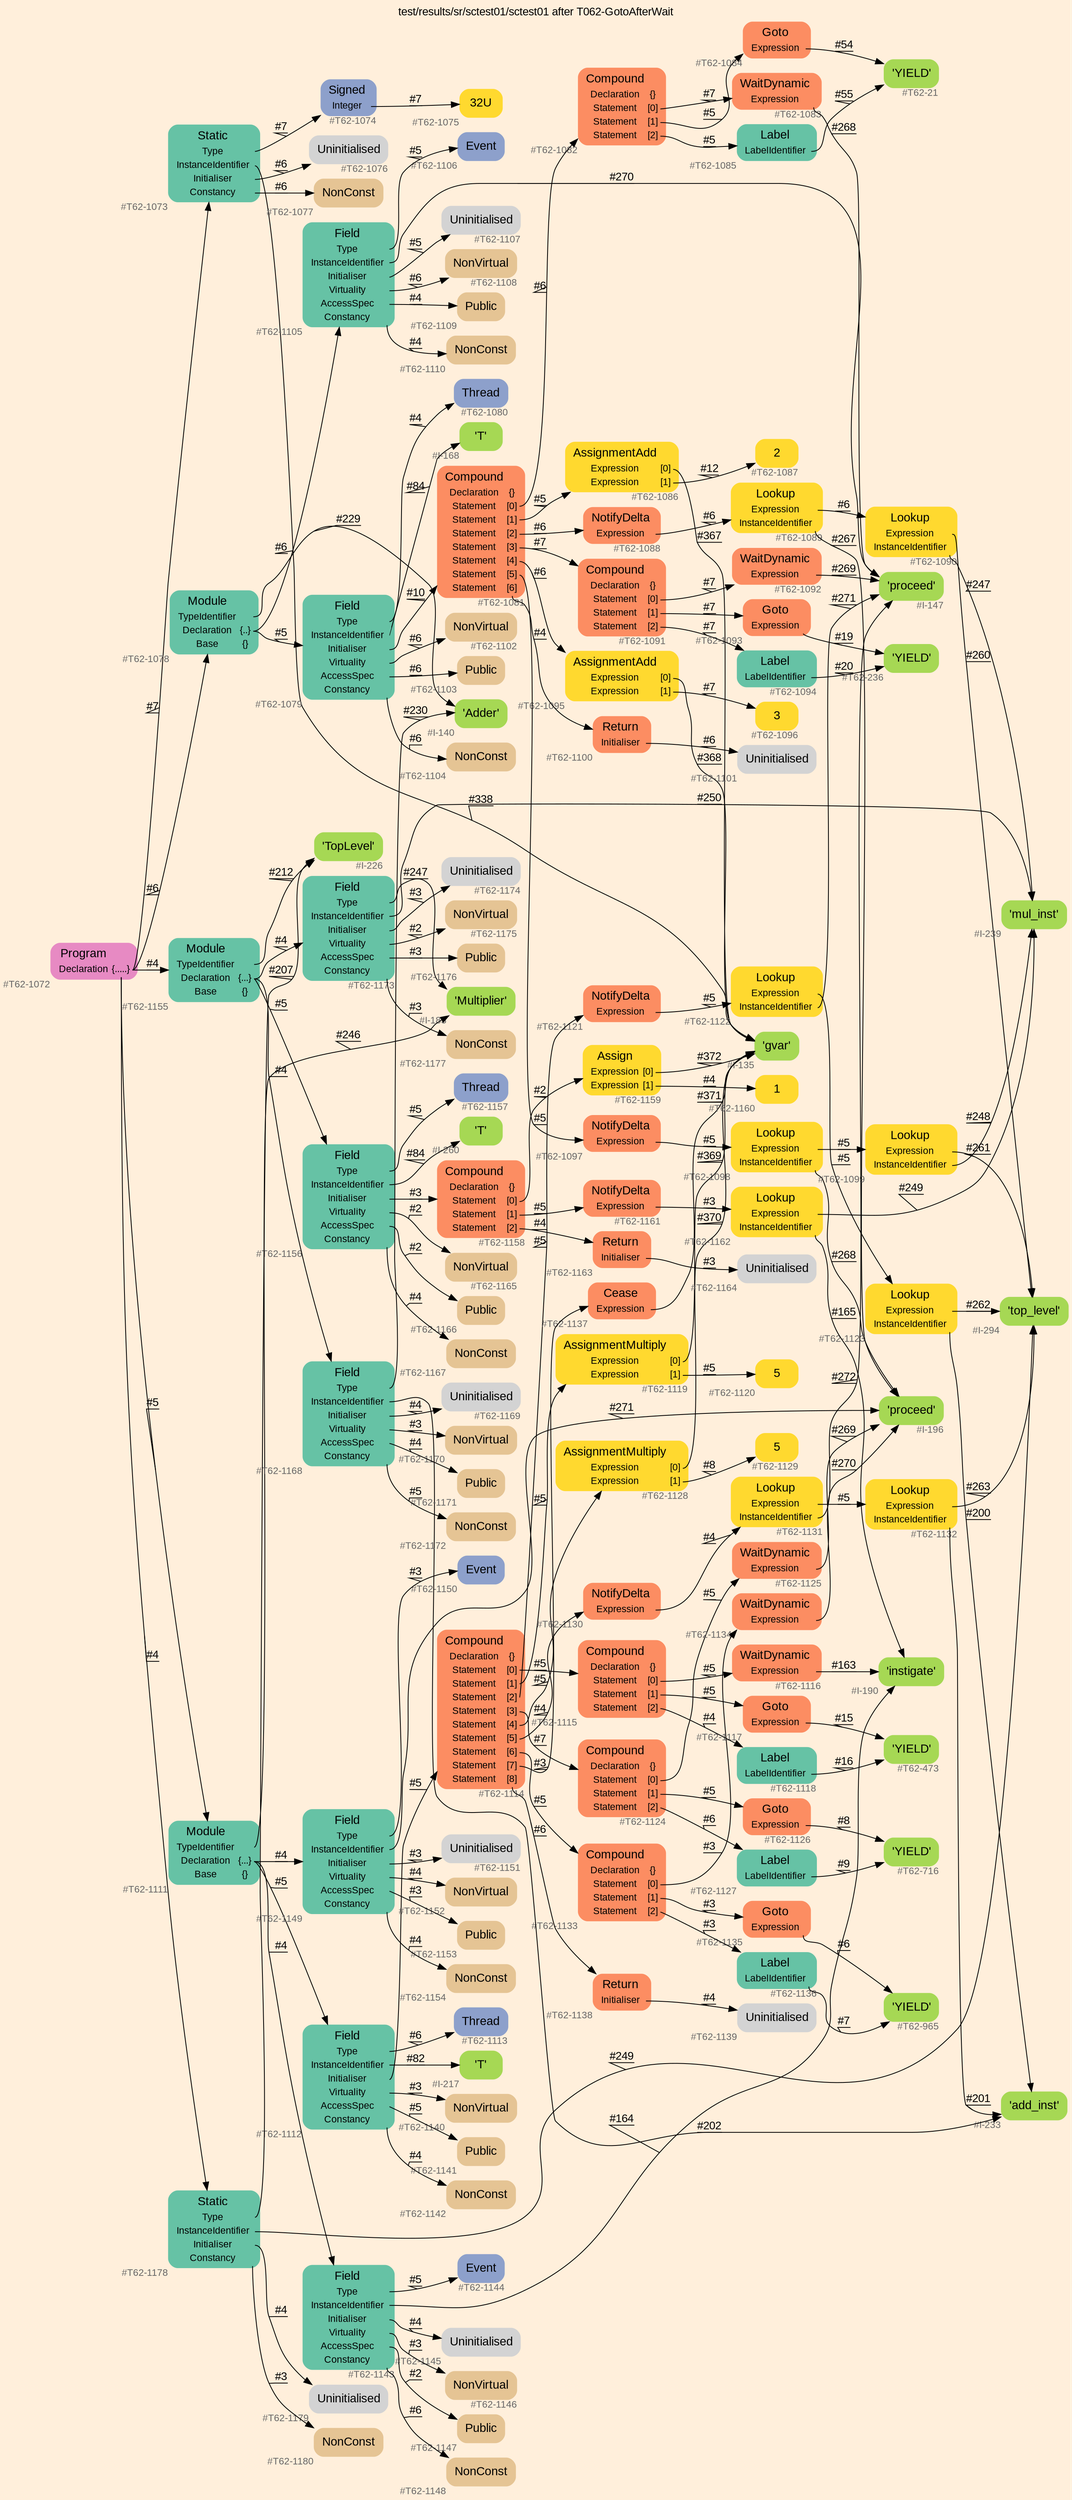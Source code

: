 digraph "test/results/sr/sctest01/sctest01 after T062-GotoAfterWait" {
label = "test/results/sr/sctest01/sctest01 after T062-GotoAfterWait"
labelloc = t
graph [
    rankdir = "LR"
    ranksep = 0.3
    bgcolor = antiquewhite1
    color = black
    fontcolor = black
    fontname = "Arial"
];
node [
    fontname = "Arial"
];
edge [
    fontname = "Arial"
];

// -------------------- node figure --------------------
// -------- block #T62-1072 ----------
"#T62-1072" [
    fillcolor = "/set28/4"
    xlabel = "#T62-1072"
    fontsize = "12"
    fontcolor = grey40
    shape = "plaintext"
    label = <<TABLE BORDER="0" CELLBORDER="0" CELLSPACING="0">
     <TR><TD><FONT COLOR="black" POINT-SIZE="15">Program</FONT></TD></TR>
     <TR><TD><FONT COLOR="black" POINT-SIZE="12">Declaration</FONT></TD><TD PORT="port0"><FONT COLOR="black" POINT-SIZE="12">{.....}</FONT></TD></TR>
    </TABLE>>
    style = "rounded,filled"
];

// -------- block #T62-1073 ----------
"#T62-1073" [
    fillcolor = "/set28/1"
    xlabel = "#T62-1073"
    fontsize = "12"
    fontcolor = grey40
    shape = "plaintext"
    label = <<TABLE BORDER="0" CELLBORDER="0" CELLSPACING="0">
     <TR><TD><FONT COLOR="black" POINT-SIZE="15">Static</FONT></TD></TR>
     <TR><TD><FONT COLOR="black" POINT-SIZE="12">Type</FONT></TD><TD PORT="port0"></TD></TR>
     <TR><TD><FONT COLOR="black" POINT-SIZE="12">InstanceIdentifier</FONT></TD><TD PORT="port1"></TD></TR>
     <TR><TD><FONT COLOR="black" POINT-SIZE="12">Initialiser</FONT></TD><TD PORT="port2"></TD></TR>
     <TR><TD><FONT COLOR="black" POINT-SIZE="12">Constancy</FONT></TD><TD PORT="port3"></TD></TR>
    </TABLE>>
    style = "rounded,filled"
];

// -------- block #T62-1074 ----------
"#T62-1074" [
    fillcolor = "/set28/3"
    xlabel = "#T62-1074"
    fontsize = "12"
    fontcolor = grey40
    shape = "plaintext"
    label = <<TABLE BORDER="0" CELLBORDER="0" CELLSPACING="0">
     <TR><TD><FONT COLOR="black" POINT-SIZE="15">Signed</FONT></TD></TR>
     <TR><TD><FONT COLOR="black" POINT-SIZE="12">Integer</FONT></TD><TD PORT="port0"></TD></TR>
    </TABLE>>
    style = "rounded,filled"
];

// -------- block #T62-1075 ----------
"#T62-1075" [
    fillcolor = "/set28/6"
    xlabel = "#T62-1075"
    fontsize = "12"
    fontcolor = grey40
    shape = "plaintext"
    label = <<TABLE BORDER="0" CELLBORDER="0" CELLSPACING="0">
     <TR><TD><FONT COLOR="black" POINT-SIZE="15">32U</FONT></TD></TR>
    </TABLE>>
    style = "rounded,filled"
];

// -------- block #I-135 ----------
"#I-135" [
    fillcolor = "/set28/5"
    xlabel = "#I-135"
    fontsize = "12"
    fontcolor = grey40
    shape = "plaintext"
    label = <<TABLE BORDER="0" CELLBORDER="0" CELLSPACING="0">
     <TR><TD><FONT COLOR="black" POINT-SIZE="15">'gvar'</FONT></TD></TR>
    </TABLE>>
    style = "rounded,filled"
];

// -------- block #T62-1076 ----------
"#T62-1076" [
    xlabel = "#T62-1076"
    fontsize = "12"
    fontcolor = grey40
    shape = "plaintext"
    label = <<TABLE BORDER="0" CELLBORDER="0" CELLSPACING="0">
     <TR><TD><FONT COLOR="black" POINT-SIZE="15">Uninitialised</FONT></TD></TR>
    </TABLE>>
    style = "rounded,filled"
];

// -------- block #T62-1077 ----------
"#T62-1077" [
    fillcolor = "/set28/7"
    xlabel = "#T62-1077"
    fontsize = "12"
    fontcolor = grey40
    shape = "plaintext"
    label = <<TABLE BORDER="0" CELLBORDER="0" CELLSPACING="0">
     <TR><TD><FONT COLOR="black" POINT-SIZE="15">NonConst</FONT></TD></TR>
    </TABLE>>
    style = "rounded,filled"
];

// -------- block #T62-1078 ----------
"#T62-1078" [
    fillcolor = "/set28/1"
    xlabel = "#T62-1078"
    fontsize = "12"
    fontcolor = grey40
    shape = "plaintext"
    label = <<TABLE BORDER="0" CELLBORDER="0" CELLSPACING="0">
     <TR><TD><FONT COLOR="black" POINT-SIZE="15">Module</FONT></TD></TR>
     <TR><TD><FONT COLOR="black" POINT-SIZE="12">TypeIdentifier</FONT></TD><TD PORT="port0"></TD></TR>
     <TR><TD><FONT COLOR="black" POINT-SIZE="12">Declaration</FONT></TD><TD PORT="port1"><FONT COLOR="black" POINT-SIZE="12">{..}</FONT></TD></TR>
     <TR><TD><FONT COLOR="black" POINT-SIZE="12">Base</FONT></TD><TD PORT="port2"><FONT COLOR="black" POINT-SIZE="12">{}</FONT></TD></TR>
    </TABLE>>
    style = "rounded,filled"
];

// -------- block #I-140 ----------
"#I-140" [
    fillcolor = "/set28/5"
    xlabel = "#I-140"
    fontsize = "12"
    fontcolor = grey40
    shape = "plaintext"
    label = <<TABLE BORDER="0" CELLBORDER="0" CELLSPACING="0">
     <TR><TD><FONT COLOR="black" POINT-SIZE="15">'Adder'</FONT></TD></TR>
    </TABLE>>
    style = "rounded,filled"
];

// -------- block #T62-1079 ----------
"#T62-1079" [
    fillcolor = "/set28/1"
    xlabel = "#T62-1079"
    fontsize = "12"
    fontcolor = grey40
    shape = "plaintext"
    label = <<TABLE BORDER="0" CELLBORDER="0" CELLSPACING="0">
     <TR><TD><FONT COLOR="black" POINT-SIZE="15">Field</FONT></TD></TR>
     <TR><TD><FONT COLOR="black" POINT-SIZE="12">Type</FONT></TD><TD PORT="port0"></TD></TR>
     <TR><TD><FONT COLOR="black" POINT-SIZE="12">InstanceIdentifier</FONT></TD><TD PORT="port1"></TD></TR>
     <TR><TD><FONT COLOR="black" POINT-SIZE="12">Initialiser</FONT></TD><TD PORT="port2"></TD></TR>
     <TR><TD><FONT COLOR="black" POINT-SIZE="12">Virtuality</FONT></TD><TD PORT="port3"></TD></TR>
     <TR><TD><FONT COLOR="black" POINT-SIZE="12">AccessSpec</FONT></TD><TD PORT="port4"></TD></TR>
     <TR><TD><FONT COLOR="black" POINT-SIZE="12">Constancy</FONT></TD><TD PORT="port5"></TD></TR>
    </TABLE>>
    style = "rounded,filled"
];

// -------- block #T62-1080 ----------
"#T62-1080" [
    fillcolor = "/set28/3"
    xlabel = "#T62-1080"
    fontsize = "12"
    fontcolor = grey40
    shape = "plaintext"
    label = <<TABLE BORDER="0" CELLBORDER="0" CELLSPACING="0">
     <TR><TD><FONT COLOR="black" POINT-SIZE="15">Thread</FONT></TD></TR>
    </TABLE>>
    style = "rounded,filled"
];

// -------- block #I-168 ----------
"#I-168" [
    fillcolor = "/set28/5"
    xlabel = "#I-168"
    fontsize = "12"
    fontcolor = grey40
    shape = "plaintext"
    label = <<TABLE BORDER="0" CELLBORDER="0" CELLSPACING="0">
     <TR><TD><FONT COLOR="black" POINT-SIZE="15">'T'</FONT></TD></TR>
    </TABLE>>
    style = "rounded,filled"
];

// -------- block #T62-1081 ----------
"#T62-1081" [
    fillcolor = "/set28/2"
    xlabel = "#T62-1081"
    fontsize = "12"
    fontcolor = grey40
    shape = "plaintext"
    label = <<TABLE BORDER="0" CELLBORDER="0" CELLSPACING="0">
     <TR><TD><FONT COLOR="black" POINT-SIZE="15">Compound</FONT></TD></TR>
     <TR><TD><FONT COLOR="black" POINT-SIZE="12">Declaration</FONT></TD><TD PORT="port0"><FONT COLOR="black" POINT-SIZE="12">{}</FONT></TD></TR>
     <TR><TD><FONT COLOR="black" POINT-SIZE="12">Statement</FONT></TD><TD PORT="port1"><FONT COLOR="black" POINT-SIZE="12">[0]</FONT></TD></TR>
     <TR><TD><FONT COLOR="black" POINT-SIZE="12">Statement</FONT></TD><TD PORT="port2"><FONT COLOR="black" POINT-SIZE="12">[1]</FONT></TD></TR>
     <TR><TD><FONT COLOR="black" POINT-SIZE="12">Statement</FONT></TD><TD PORT="port3"><FONT COLOR="black" POINT-SIZE="12">[2]</FONT></TD></TR>
     <TR><TD><FONT COLOR="black" POINT-SIZE="12">Statement</FONT></TD><TD PORT="port4"><FONT COLOR="black" POINT-SIZE="12">[3]</FONT></TD></TR>
     <TR><TD><FONT COLOR="black" POINT-SIZE="12">Statement</FONT></TD><TD PORT="port5"><FONT COLOR="black" POINT-SIZE="12">[4]</FONT></TD></TR>
     <TR><TD><FONT COLOR="black" POINT-SIZE="12">Statement</FONT></TD><TD PORT="port6"><FONT COLOR="black" POINT-SIZE="12">[5]</FONT></TD></TR>
     <TR><TD><FONT COLOR="black" POINT-SIZE="12">Statement</FONT></TD><TD PORT="port7"><FONT COLOR="black" POINT-SIZE="12">[6]</FONT></TD></TR>
    </TABLE>>
    style = "rounded,filled"
];

// -------- block #T62-1082 ----------
"#T62-1082" [
    fillcolor = "/set28/2"
    xlabel = "#T62-1082"
    fontsize = "12"
    fontcolor = grey40
    shape = "plaintext"
    label = <<TABLE BORDER="0" CELLBORDER="0" CELLSPACING="0">
     <TR><TD><FONT COLOR="black" POINT-SIZE="15">Compound</FONT></TD></TR>
     <TR><TD><FONT COLOR="black" POINT-SIZE="12">Declaration</FONT></TD><TD PORT="port0"><FONT COLOR="black" POINT-SIZE="12">{}</FONT></TD></TR>
     <TR><TD><FONT COLOR="black" POINT-SIZE="12">Statement</FONT></TD><TD PORT="port1"><FONT COLOR="black" POINT-SIZE="12">[0]</FONT></TD></TR>
     <TR><TD><FONT COLOR="black" POINT-SIZE="12">Statement</FONT></TD><TD PORT="port2"><FONT COLOR="black" POINT-SIZE="12">[1]</FONT></TD></TR>
     <TR><TD><FONT COLOR="black" POINT-SIZE="12">Statement</FONT></TD><TD PORT="port3"><FONT COLOR="black" POINT-SIZE="12">[2]</FONT></TD></TR>
    </TABLE>>
    style = "rounded,filled"
];

// -------- block #T62-1083 ----------
"#T62-1083" [
    fillcolor = "/set28/2"
    xlabel = "#T62-1083"
    fontsize = "12"
    fontcolor = grey40
    shape = "plaintext"
    label = <<TABLE BORDER="0" CELLBORDER="0" CELLSPACING="0">
     <TR><TD><FONT COLOR="black" POINT-SIZE="15">WaitDynamic</FONT></TD></TR>
     <TR><TD><FONT COLOR="black" POINT-SIZE="12">Expression</FONT></TD><TD PORT="port0"></TD></TR>
    </TABLE>>
    style = "rounded,filled"
];

// -------- block #I-147 ----------
"#I-147" [
    fillcolor = "/set28/5"
    xlabel = "#I-147"
    fontsize = "12"
    fontcolor = grey40
    shape = "plaintext"
    label = <<TABLE BORDER="0" CELLBORDER="0" CELLSPACING="0">
     <TR><TD><FONT COLOR="black" POINT-SIZE="15">'proceed'</FONT></TD></TR>
    </TABLE>>
    style = "rounded,filled"
];

// -------- block #T62-1084 ----------
"#T62-1084" [
    fillcolor = "/set28/2"
    xlabel = "#T62-1084"
    fontsize = "12"
    fontcolor = grey40
    shape = "plaintext"
    label = <<TABLE BORDER="0" CELLBORDER="0" CELLSPACING="0">
     <TR><TD><FONT COLOR="black" POINT-SIZE="15">Goto</FONT></TD></TR>
     <TR><TD><FONT COLOR="black" POINT-SIZE="12">Expression</FONT></TD><TD PORT="port0"></TD></TR>
    </TABLE>>
    style = "rounded,filled"
];

// -------- block #T62-21 ----------
"#T62-21" [
    fillcolor = "/set28/5"
    xlabel = "#T62-21"
    fontsize = "12"
    fontcolor = grey40
    shape = "plaintext"
    label = <<TABLE BORDER="0" CELLBORDER="0" CELLSPACING="0">
     <TR><TD><FONT COLOR="black" POINT-SIZE="15">'YIELD'</FONT></TD></TR>
    </TABLE>>
    style = "rounded,filled"
];

// -------- block #T62-1085 ----------
"#T62-1085" [
    fillcolor = "/set28/1"
    xlabel = "#T62-1085"
    fontsize = "12"
    fontcolor = grey40
    shape = "plaintext"
    label = <<TABLE BORDER="0" CELLBORDER="0" CELLSPACING="0">
     <TR><TD><FONT COLOR="black" POINT-SIZE="15">Label</FONT></TD></TR>
     <TR><TD><FONT COLOR="black" POINT-SIZE="12">LabelIdentifier</FONT></TD><TD PORT="port0"></TD></TR>
    </TABLE>>
    style = "rounded,filled"
];

// -------- block #T62-1086 ----------
"#T62-1086" [
    fillcolor = "/set28/6"
    xlabel = "#T62-1086"
    fontsize = "12"
    fontcolor = grey40
    shape = "plaintext"
    label = <<TABLE BORDER="0" CELLBORDER="0" CELLSPACING="0">
     <TR><TD><FONT COLOR="black" POINT-SIZE="15">AssignmentAdd</FONT></TD></TR>
     <TR><TD><FONT COLOR="black" POINT-SIZE="12">Expression</FONT></TD><TD PORT="port0"><FONT COLOR="black" POINT-SIZE="12">[0]</FONT></TD></TR>
     <TR><TD><FONT COLOR="black" POINT-SIZE="12">Expression</FONT></TD><TD PORT="port1"><FONT COLOR="black" POINT-SIZE="12">[1]</FONT></TD></TR>
    </TABLE>>
    style = "rounded,filled"
];

// -------- block #T62-1087 ----------
"#T62-1087" [
    fillcolor = "/set28/6"
    xlabel = "#T62-1087"
    fontsize = "12"
    fontcolor = grey40
    shape = "plaintext"
    label = <<TABLE BORDER="0" CELLBORDER="0" CELLSPACING="0">
     <TR><TD><FONT COLOR="black" POINT-SIZE="15">2</FONT></TD></TR>
    </TABLE>>
    style = "rounded,filled"
];

// -------- block #T62-1088 ----------
"#T62-1088" [
    fillcolor = "/set28/2"
    xlabel = "#T62-1088"
    fontsize = "12"
    fontcolor = grey40
    shape = "plaintext"
    label = <<TABLE BORDER="0" CELLBORDER="0" CELLSPACING="0">
     <TR><TD><FONT COLOR="black" POINT-SIZE="15">NotifyDelta</FONT></TD></TR>
     <TR><TD><FONT COLOR="black" POINT-SIZE="12">Expression</FONT></TD><TD PORT="port0"></TD></TR>
    </TABLE>>
    style = "rounded,filled"
];

// -------- block #T62-1089 ----------
"#T62-1089" [
    fillcolor = "/set28/6"
    xlabel = "#T62-1089"
    fontsize = "12"
    fontcolor = grey40
    shape = "plaintext"
    label = <<TABLE BORDER="0" CELLBORDER="0" CELLSPACING="0">
     <TR><TD><FONT COLOR="black" POINT-SIZE="15">Lookup</FONT></TD></TR>
     <TR><TD><FONT COLOR="black" POINT-SIZE="12">Expression</FONT></TD><TD PORT="port0"></TD></TR>
     <TR><TD><FONT COLOR="black" POINT-SIZE="12">InstanceIdentifier</FONT></TD><TD PORT="port1"></TD></TR>
    </TABLE>>
    style = "rounded,filled"
];

// -------- block #T62-1090 ----------
"#T62-1090" [
    fillcolor = "/set28/6"
    xlabel = "#T62-1090"
    fontsize = "12"
    fontcolor = grey40
    shape = "plaintext"
    label = <<TABLE BORDER="0" CELLBORDER="0" CELLSPACING="0">
     <TR><TD><FONT COLOR="black" POINT-SIZE="15">Lookup</FONT></TD></TR>
     <TR><TD><FONT COLOR="black" POINT-SIZE="12">Expression</FONT></TD><TD PORT="port0"></TD></TR>
     <TR><TD><FONT COLOR="black" POINT-SIZE="12">InstanceIdentifier</FONT></TD><TD PORT="port1"></TD></TR>
    </TABLE>>
    style = "rounded,filled"
];

// -------- block #I-294 ----------
"#I-294" [
    fillcolor = "/set28/5"
    xlabel = "#I-294"
    fontsize = "12"
    fontcolor = grey40
    shape = "plaintext"
    label = <<TABLE BORDER="0" CELLBORDER="0" CELLSPACING="0">
     <TR><TD><FONT COLOR="black" POINT-SIZE="15">'top_level'</FONT></TD></TR>
    </TABLE>>
    style = "rounded,filled"
];

// -------- block #I-239 ----------
"#I-239" [
    fillcolor = "/set28/5"
    xlabel = "#I-239"
    fontsize = "12"
    fontcolor = grey40
    shape = "plaintext"
    label = <<TABLE BORDER="0" CELLBORDER="0" CELLSPACING="0">
     <TR><TD><FONT COLOR="black" POINT-SIZE="15">'mul_inst'</FONT></TD></TR>
    </TABLE>>
    style = "rounded,filled"
];

// -------- block #I-196 ----------
"#I-196" [
    fillcolor = "/set28/5"
    xlabel = "#I-196"
    fontsize = "12"
    fontcolor = grey40
    shape = "plaintext"
    label = <<TABLE BORDER="0" CELLBORDER="0" CELLSPACING="0">
     <TR><TD><FONT COLOR="black" POINT-SIZE="15">'proceed'</FONT></TD></TR>
    </TABLE>>
    style = "rounded,filled"
];

// -------- block #T62-1091 ----------
"#T62-1091" [
    fillcolor = "/set28/2"
    xlabel = "#T62-1091"
    fontsize = "12"
    fontcolor = grey40
    shape = "plaintext"
    label = <<TABLE BORDER="0" CELLBORDER="0" CELLSPACING="0">
     <TR><TD><FONT COLOR="black" POINT-SIZE="15">Compound</FONT></TD></TR>
     <TR><TD><FONT COLOR="black" POINT-SIZE="12">Declaration</FONT></TD><TD PORT="port0"><FONT COLOR="black" POINT-SIZE="12">{}</FONT></TD></TR>
     <TR><TD><FONT COLOR="black" POINT-SIZE="12">Statement</FONT></TD><TD PORT="port1"><FONT COLOR="black" POINT-SIZE="12">[0]</FONT></TD></TR>
     <TR><TD><FONT COLOR="black" POINT-SIZE="12">Statement</FONT></TD><TD PORT="port2"><FONT COLOR="black" POINT-SIZE="12">[1]</FONT></TD></TR>
     <TR><TD><FONT COLOR="black" POINT-SIZE="12">Statement</FONT></TD><TD PORT="port3"><FONT COLOR="black" POINT-SIZE="12">[2]</FONT></TD></TR>
    </TABLE>>
    style = "rounded,filled"
];

// -------- block #T62-1092 ----------
"#T62-1092" [
    fillcolor = "/set28/2"
    xlabel = "#T62-1092"
    fontsize = "12"
    fontcolor = grey40
    shape = "plaintext"
    label = <<TABLE BORDER="0" CELLBORDER="0" CELLSPACING="0">
     <TR><TD><FONT COLOR="black" POINT-SIZE="15">WaitDynamic</FONT></TD></TR>
     <TR><TD><FONT COLOR="black" POINT-SIZE="12">Expression</FONT></TD><TD PORT="port0"></TD></TR>
    </TABLE>>
    style = "rounded,filled"
];

// -------- block #T62-1093 ----------
"#T62-1093" [
    fillcolor = "/set28/2"
    xlabel = "#T62-1093"
    fontsize = "12"
    fontcolor = grey40
    shape = "plaintext"
    label = <<TABLE BORDER="0" CELLBORDER="0" CELLSPACING="0">
     <TR><TD><FONT COLOR="black" POINT-SIZE="15">Goto</FONT></TD></TR>
     <TR><TD><FONT COLOR="black" POINT-SIZE="12">Expression</FONT></TD><TD PORT="port0"></TD></TR>
    </TABLE>>
    style = "rounded,filled"
];

// -------- block #T62-236 ----------
"#T62-236" [
    fillcolor = "/set28/5"
    xlabel = "#T62-236"
    fontsize = "12"
    fontcolor = grey40
    shape = "plaintext"
    label = <<TABLE BORDER="0" CELLBORDER="0" CELLSPACING="0">
     <TR><TD><FONT COLOR="black" POINT-SIZE="15">'YIELD'</FONT></TD></TR>
    </TABLE>>
    style = "rounded,filled"
];

// -------- block #T62-1094 ----------
"#T62-1094" [
    fillcolor = "/set28/1"
    xlabel = "#T62-1094"
    fontsize = "12"
    fontcolor = grey40
    shape = "plaintext"
    label = <<TABLE BORDER="0" CELLBORDER="0" CELLSPACING="0">
     <TR><TD><FONT COLOR="black" POINT-SIZE="15">Label</FONT></TD></TR>
     <TR><TD><FONT COLOR="black" POINT-SIZE="12">LabelIdentifier</FONT></TD><TD PORT="port0"></TD></TR>
    </TABLE>>
    style = "rounded,filled"
];

// -------- block #T62-1095 ----------
"#T62-1095" [
    fillcolor = "/set28/6"
    xlabel = "#T62-1095"
    fontsize = "12"
    fontcolor = grey40
    shape = "plaintext"
    label = <<TABLE BORDER="0" CELLBORDER="0" CELLSPACING="0">
     <TR><TD><FONT COLOR="black" POINT-SIZE="15">AssignmentAdd</FONT></TD></TR>
     <TR><TD><FONT COLOR="black" POINT-SIZE="12">Expression</FONT></TD><TD PORT="port0"><FONT COLOR="black" POINT-SIZE="12">[0]</FONT></TD></TR>
     <TR><TD><FONT COLOR="black" POINT-SIZE="12">Expression</FONT></TD><TD PORT="port1"><FONT COLOR="black" POINT-SIZE="12">[1]</FONT></TD></TR>
    </TABLE>>
    style = "rounded,filled"
];

// -------- block #T62-1096 ----------
"#T62-1096" [
    fillcolor = "/set28/6"
    xlabel = "#T62-1096"
    fontsize = "12"
    fontcolor = grey40
    shape = "plaintext"
    label = <<TABLE BORDER="0" CELLBORDER="0" CELLSPACING="0">
     <TR><TD><FONT COLOR="black" POINT-SIZE="15">3</FONT></TD></TR>
    </TABLE>>
    style = "rounded,filled"
];

// -------- block #T62-1097 ----------
"#T62-1097" [
    fillcolor = "/set28/2"
    xlabel = "#T62-1097"
    fontsize = "12"
    fontcolor = grey40
    shape = "plaintext"
    label = <<TABLE BORDER="0" CELLBORDER="0" CELLSPACING="0">
     <TR><TD><FONT COLOR="black" POINT-SIZE="15">NotifyDelta</FONT></TD></TR>
     <TR><TD><FONT COLOR="black" POINT-SIZE="12">Expression</FONT></TD><TD PORT="port0"></TD></TR>
    </TABLE>>
    style = "rounded,filled"
];

// -------- block #T62-1098 ----------
"#T62-1098" [
    fillcolor = "/set28/6"
    xlabel = "#T62-1098"
    fontsize = "12"
    fontcolor = grey40
    shape = "plaintext"
    label = <<TABLE BORDER="0" CELLBORDER="0" CELLSPACING="0">
     <TR><TD><FONT COLOR="black" POINT-SIZE="15">Lookup</FONT></TD></TR>
     <TR><TD><FONT COLOR="black" POINT-SIZE="12">Expression</FONT></TD><TD PORT="port0"></TD></TR>
     <TR><TD><FONT COLOR="black" POINT-SIZE="12">InstanceIdentifier</FONT></TD><TD PORT="port1"></TD></TR>
    </TABLE>>
    style = "rounded,filled"
];

// -------- block #T62-1099 ----------
"#T62-1099" [
    fillcolor = "/set28/6"
    xlabel = "#T62-1099"
    fontsize = "12"
    fontcolor = grey40
    shape = "plaintext"
    label = <<TABLE BORDER="0" CELLBORDER="0" CELLSPACING="0">
     <TR><TD><FONT COLOR="black" POINT-SIZE="15">Lookup</FONT></TD></TR>
     <TR><TD><FONT COLOR="black" POINT-SIZE="12">Expression</FONT></TD><TD PORT="port0"></TD></TR>
     <TR><TD><FONT COLOR="black" POINT-SIZE="12">InstanceIdentifier</FONT></TD><TD PORT="port1"></TD></TR>
    </TABLE>>
    style = "rounded,filled"
];

// -------- block #T62-1100 ----------
"#T62-1100" [
    fillcolor = "/set28/2"
    xlabel = "#T62-1100"
    fontsize = "12"
    fontcolor = grey40
    shape = "plaintext"
    label = <<TABLE BORDER="0" CELLBORDER="0" CELLSPACING="0">
     <TR><TD><FONT COLOR="black" POINT-SIZE="15">Return</FONT></TD></TR>
     <TR><TD><FONT COLOR="black" POINT-SIZE="12">Initialiser</FONT></TD><TD PORT="port0"></TD></TR>
    </TABLE>>
    style = "rounded,filled"
];

// -------- block #T62-1101 ----------
"#T62-1101" [
    xlabel = "#T62-1101"
    fontsize = "12"
    fontcolor = grey40
    shape = "plaintext"
    label = <<TABLE BORDER="0" CELLBORDER="0" CELLSPACING="0">
     <TR><TD><FONT COLOR="black" POINT-SIZE="15">Uninitialised</FONT></TD></TR>
    </TABLE>>
    style = "rounded,filled"
];

// -------- block #T62-1102 ----------
"#T62-1102" [
    fillcolor = "/set28/7"
    xlabel = "#T62-1102"
    fontsize = "12"
    fontcolor = grey40
    shape = "plaintext"
    label = <<TABLE BORDER="0" CELLBORDER="0" CELLSPACING="0">
     <TR><TD><FONT COLOR="black" POINT-SIZE="15">NonVirtual</FONT></TD></TR>
    </TABLE>>
    style = "rounded,filled"
];

// -------- block #T62-1103 ----------
"#T62-1103" [
    fillcolor = "/set28/7"
    xlabel = "#T62-1103"
    fontsize = "12"
    fontcolor = grey40
    shape = "plaintext"
    label = <<TABLE BORDER="0" CELLBORDER="0" CELLSPACING="0">
     <TR><TD><FONT COLOR="black" POINT-SIZE="15">Public</FONT></TD></TR>
    </TABLE>>
    style = "rounded,filled"
];

// -------- block #T62-1104 ----------
"#T62-1104" [
    fillcolor = "/set28/7"
    xlabel = "#T62-1104"
    fontsize = "12"
    fontcolor = grey40
    shape = "plaintext"
    label = <<TABLE BORDER="0" CELLBORDER="0" CELLSPACING="0">
     <TR><TD><FONT COLOR="black" POINT-SIZE="15">NonConst</FONT></TD></TR>
    </TABLE>>
    style = "rounded,filled"
];

// -------- block #T62-1105 ----------
"#T62-1105" [
    fillcolor = "/set28/1"
    xlabel = "#T62-1105"
    fontsize = "12"
    fontcolor = grey40
    shape = "plaintext"
    label = <<TABLE BORDER="0" CELLBORDER="0" CELLSPACING="0">
     <TR><TD><FONT COLOR="black" POINT-SIZE="15">Field</FONT></TD></TR>
     <TR><TD><FONT COLOR="black" POINT-SIZE="12">Type</FONT></TD><TD PORT="port0"></TD></TR>
     <TR><TD><FONT COLOR="black" POINT-SIZE="12">InstanceIdentifier</FONT></TD><TD PORT="port1"></TD></TR>
     <TR><TD><FONT COLOR="black" POINT-SIZE="12">Initialiser</FONT></TD><TD PORT="port2"></TD></TR>
     <TR><TD><FONT COLOR="black" POINT-SIZE="12">Virtuality</FONT></TD><TD PORT="port3"></TD></TR>
     <TR><TD><FONT COLOR="black" POINT-SIZE="12">AccessSpec</FONT></TD><TD PORT="port4"></TD></TR>
     <TR><TD><FONT COLOR="black" POINT-SIZE="12">Constancy</FONT></TD><TD PORT="port5"></TD></TR>
    </TABLE>>
    style = "rounded,filled"
];

// -------- block #T62-1106 ----------
"#T62-1106" [
    fillcolor = "/set28/3"
    xlabel = "#T62-1106"
    fontsize = "12"
    fontcolor = grey40
    shape = "plaintext"
    label = <<TABLE BORDER="0" CELLBORDER="0" CELLSPACING="0">
     <TR><TD><FONT COLOR="black" POINT-SIZE="15">Event</FONT></TD></TR>
    </TABLE>>
    style = "rounded,filled"
];

// -------- block #T62-1107 ----------
"#T62-1107" [
    xlabel = "#T62-1107"
    fontsize = "12"
    fontcolor = grey40
    shape = "plaintext"
    label = <<TABLE BORDER="0" CELLBORDER="0" CELLSPACING="0">
     <TR><TD><FONT COLOR="black" POINT-SIZE="15">Uninitialised</FONT></TD></TR>
    </TABLE>>
    style = "rounded,filled"
];

// -------- block #T62-1108 ----------
"#T62-1108" [
    fillcolor = "/set28/7"
    xlabel = "#T62-1108"
    fontsize = "12"
    fontcolor = grey40
    shape = "plaintext"
    label = <<TABLE BORDER="0" CELLBORDER="0" CELLSPACING="0">
     <TR><TD><FONT COLOR="black" POINT-SIZE="15">NonVirtual</FONT></TD></TR>
    </TABLE>>
    style = "rounded,filled"
];

// -------- block #T62-1109 ----------
"#T62-1109" [
    fillcolor = "/set28/7"
    xlabel = "#T62-1109"
    fontsize = "12"
    fontcolor = grey40
    shape = "plaintext"
    label = <<TABLE BORDER="0" CELLBORDER="0" CELLSPACING="0">
     <TR><TD><FONT COLOR="black" POINT-SIZE="15">Public</FONT></TD></TR>
    </TABLE>>
    style = "rounded,filled"
];

// -------- block #T62-1110 ----------
"#T62-1110" [
    fillcolor = "/set28/7"
    xlabel = "#T62-1110"
    fontsize = "12"
    fontcolor = grey40
    shape = "plaintext"
    label = <<TABLE BORDER="0" CELLBORDER="0" CELLSPACING="0">
     <TR><TD><FONT COLOR="black" POINT-SIZE="15">NonConst</FONT></TD></TR>
    </TABLE>>
    style = "rounded,filled"
];

// -------- block #T62-1111 ----------
"#T62-1111" [
    fillcolor = "/set28/1"
    xlabel = "#T62-1111"
    fontsize = "12"
    fontcolor = grey40
    shape = "plaintext"
    label = <<TABLE BORDER="0" CELLBORDER="0" CELLSPACING="0">
     <TR><TD><FONT COLOR="black" POINT-SIZE="15">Module</FONT></TD></TR>
     <TR><TD><FONT COLOR="black" POINT-SIZE="12">TypeIdentifier</FONT></TD><TD PORT="port0"></TD></TR>
     <TR><TD><FONT COLOR="black" POINT-SIZE="12">Declaration</FONT></TD><TD PORT="port1"><FONT COLOR="black" POINT-SIZE="12">{...}</FONT></TD></TR>
     <TR><TD><FONT COLOR="black" POINT-SIZE="12">Base</FONT></TD><TD PORT="port2"><FONT COLOR="black" POINT-SIZE="12">{}</FONT></TD></TR>
    </TABLE>>
    style = "rounded,filled"
];

// -------- block #I-183 ----------
"#I-183" [
    fillcolor = "/set28/5"
    xlabel = "#I-183"
    fontsize = "12"
    fontcolor = grey40
    shape = "plaintext"
    label = <<TABLE BORDER="0" CELLBORDER="0" CELLSPACING="0">
     <TR><TD><FONT COLOR="black" POINT-SIZE="15">'Multiplier'</FONT></TD></TR>
    </TABLE>>
    style = "rounded,filled"
];

// -------- block #T62-1112 ----------
"#T62-1112" [
    fillcolor = "/set28/1"
    xlabel = "#T62-1112"
    fontsize = "12"
    fontcolor = grey40
    shape = "plaintext"
    label = <<TABLE BORDER="0" CELLBORDER="0" CELLSPACING="0">
     <TR><TD><FONT COLOR="black" POINT-SIZE="15">Field</FONT></TD></TR>
     <TR><TD><FONT COLOR="black" POINT-SIZE="12">Type</FONT></TD><TD PORT="port0"></TD></TR>
     <TR><TD><FONT COLOR="black" POINT-SIZE="12">InstanceIdentifier</FONT></TD><TD PORT="port1"></TD></TR>
     <TR><TD><FONT COLOR="black" POINT-SIZE="12">Initialiser</FONT></TD><TD PORT="port2"></TD></TR>
     <TR><TD><FONT COLOR="black" POINT-SIZE="12">Virtuality</FONT></TD><TD PORT="port3"></TD></TR>
     <TR><TD><FONT COLOR="black" POINT-SIZE="12">AccessSpec</FONT></TD><TD PORT="port4"></TD></TR>
     <TR><TD><FONT COLOR="black" POINT-SIZE="12">Constancy</FONT></TD><TD PORT="port5"></TD></TR>
    </TABLE>>
    style = "rounded,filled"
];

// -------- block #T62-1113 ----------
"#T62-1113" [
    fillcolor = "/set28/3"
    xlabel = "#T62-1113"
    fontsize = "12"
    fontcolor = grey40
    shape = "plaintext"
    label = <<TABLE BORDER="0" CELLBORDER="0" CELLSPACING="0">
     <TR><TD><FONT COLOR="black" POINT-SIZE="15">Thread</FONT></TD></TR>
    </TABLE>>
    style = "rounded,filled"
];

// -------- block #I-217 ----------
"#I-217" [
    fillcolor = "/set28/5"
    xlabel = "#I-217"
    fontsize = "12"
    fontcolor = grey40
    shape = "plaintext"
    label = <<TABLE BORDER="0" CELLBORDER="0" CELLSPACING="0">
     <TR><TD><FONT COLOR="black" POINT-SIZE="15">'T'</FONT></TD></TR>
    </TABLE>>
    style = "rounded,filled"
];

// -------- block #T62-1114 ----------
"#T62-1114" [
    fillcolor = "/set28/2"
    xlabel = "#T62-1114"
    fontsize = "12"
    fontcolor = grey40
    shape = "plaintext"
    label = <<TABLE BORDER="0" CELLBORDER="0" CELLSPACING="0">
     <TR><TD><FONT COLOR="black" POINT-SIZE="15">Compound</FONT></TD></TR>
     <TR><TD><FONT COLOR="black" POINT-SIZE="12">Declaration</FONT></TD><TD PORT="port0"><FONT COLOR="black" POINT-SIZE="12">{}</FONT></TD></TR>
     <TR><TD><FONT COLOR="black" POINT-SIZE="12">Statement</FONT></TD><TD PORT="port1"><FONT COLOR="black" POINT-SIZE="12">[0]</FONT></TD></TR>
     <TR><TD><FONT COLOR="black" POINT-SIZE="12">Statement</FONT></TD><TD PORT="port2"><FONT COLOR="black" POINT-SIZE="12">[1]</FONT></TD></TR>
     <TR><TD><FONT COLOR="black" POINT-SIZE="12">Statement</FONT></TD><TD PORT="port3"><FONT COLOR="black" POINT-SIZE="12">[2]</FONT></TD></TR>
     <TR><TD><FONT COLOR="black" POINT-SIZE="12">Statement</FONT></TD><TD PORT="port4"><FONT COLOR="black" POINT-SIZE="12">[3]</FONT></TD></TR>
     <TR><TD><FONT COLOR="black" POINT-SIZE="12">Statement</FONT></TD><TD PORT="port5"><FONT COLOR="black" POINT-SIZE="12">[4]</FONT></TD></TR>
     <TR><TD><FONT COLOR="black" POINT-SIZE="12">Statement</FONT></TD><TD PORT="port6"><FONT COLOR="black" POINT-SIZE="12">[5]</FONT></TD></TR>
     <TR><TD><FONT COLOR="black" POINT-SIZE="12">Statement</FONT></TD><TD PORT="port7"><FONT COLOR="black" POINT-SIZE="12">[6]</FONT></TD></TR>
     <TR><TD><FONT COLOR="black" POINT-SIZE="12">Statement</FONT></TD><TD PORT="port8"><FONT COLOR="black" POINT-SIZE="12">[7]</FONT></TD></TR>
     <TR><TD><FONT COLOR="black" POINT-SIZE="12">Statement</FONT></TD><TD PORT="port9"><FONT COLOR="black" POINT-SIZE="12">[8]</FONT></TD></TR>
    </TABLE>>
    style = "rounded,filled"
];

// -------- block #T62-1115 ----------
"#T62-1115" [
    fillcolor = "/set28/2"
    xlabel = "#T62-1115"
    fontsize = "12"
    fontcolor = grey40
    shape = "plaintext"
    label = <<TABLE BORDER="0" CELLBORDER="0" CELLSPACING="0">
     <TR><TD><FONT COLOR="black" POINT-SIZE="15">Compound</FONT></TD></TR>
     <TR><TD><FONT COLOR="black" POINT-SIZE="12">Declaration</FONT></TD><TD PORT="port0"><FONT COLOR="black" POINT-SIZE="12">{}</FONT></TD></TR>
     <TR><TD><FONT COLOR="black" POINT-SIZE="12">Statement</FONT></TD><TD PORT="port1"><FONT COLOR="black" POINT-SIZE="12">[0]</FONT></TD></TR>
     <TR><TD><FONT COLOR="black" POINT-SIZE="12">Statement</FONT></TD><TD PORT="port2"><FONT COLOR="black" POINT-SIZE="12">[1]</FONT></TD></TR>
     <TR><TD><FONT COLOR="black" POINT-SIZE="12">Statement</FONT></TD><TD PORT="port3"><FONT COLOR="black" POINT-SIZE="12">[2]</FONT></TD></TR>
    </TABLE>>
    style = "rounded,filled"
];

// -------- block #T62-1116 ----------
"#T62-1116" [
    fillcolor = "/set28/2"
    xlabel = "#T62-1116"
    fontsize = "12"
    fontcolor = grey40
    shape = "plaintext"
    label = <<TABLE BORDER="0" CELLBORDER="0" CELLSPACING="0">
     <TR><TD><FONT COLOR="black" POINT-SIZE="15">WaitDynamic</FONT></TD></TR>
     <TR><TD><FONT COLOR="black" POINT-SIZE="12">Expression</FONT></TD><TD PORT="port0"></TD></TR>
    </TABLE>>
    style = "rounded,filled"
];

// -------- block #I-190 ----------
"#I-190" [
    fillcolor = "/set28/5"
    xlabel = "#I-190"
    fontsize = "12"
    fontcolor = grey40
    shape = "plaintext"
    label = <<TABLE BORDER="0" CELLBORDER="0" CELLSPACING="0">
     <TR><TD><FONT COLOR="black" POINT-SIZE="15">'instigate'</FONT></TD></TR>
    </TABLE>>
    style = "rounded,filled"
];

// -------- block #T62-1117 ----------
"#T62-1117" [
    fillcolor = "/set28/2"
    xlabel = "#T62-1117"
    fontsize = "12"
    fontcolor = grey40
    shape = "plaintext"
    label = <<TABLE BORDER="0" CELLBORDER="0" CELLSPACING="0">
     <TR><TD><FONT COLOR="black" POINT-SIZE="15">Goto</FONT></TD></TR>
     <TR><TD><FONT COLOR="black" POINT-SIZE="12">Expression</FONT></TD><TD PORT="port0"></TD></TR>
    </TABLE>>
    style = "rounded,filled"
];

// -------- block #T62-473 ----------
"#T62-473" [
    fillcolor = "/set28/5"
    xlabel = "#T62-473"
    fontsize = "12"
    fontcolor = grey40
    shape = "plaintext"
    label = <<TABLE BORDER="0" CELLBORDER="0" CELLSPACING="0">
     <TR><TD><FONT COLOR="black" POINT-SIZE="15">'YIELD'</FONT></TD></TR>
    </TABLE>>
    style = "rounded,filled"
];

// -------- block #T62-1118 ----------
"#T62-1118" [
    fillcolor = "/set28/1"
    xlabel = "#T62-1118"
    fontsize = "12"
    fontcolor = grey40
    shape = "plaintext"
    label = <<TABLE BORDER="0" CELLBORDER="0" CELLSPACING="0">
     <TR><TD><FONT COLOR="black" POINT-SIZE="15">Label</FONT></TD></TR>
     <TR><TD><FONT COLOR="black" POINT-SIZE="12">LabelIdentifier</FONT></TD><TD PORT="port0"></TD></TR>
    </TABLE>>
    style = "rounded,filled"
];

// -------- block #T62-1119 ----------
"#T62-1119" [
    fillcolor = "/set28/6"
    xlabel = "#T62-1119"
    fontsize = "12"
    fontcolor = grey40
    shape = "plaintext"
    label = <<TABLE BORDER="0" CELLBORDER="0" CELLSPACING="0">
     <TR><TD><FONT COLOR="black" POINT-SIZE="15">AssignmentMultiply</FONT></TD></TR>
     <TR><TD><FONT COLOR="black" POINT-SIZE="12">Expression</FONT></TD><TD PORT="port0"><FONT COLOR="black" POINT-SIZE="12">[0]</FONT></TD></TR>
     <TR><TD><FONT COLOR="black" POINT-SIZE="12">Expression</FONT></TD><TD PORT="port1"><FONT COLOR="black" POINT-SIZE="12">[1]</FONT></TD></TR>
    </TABLE>>
    style = "rounded,filled"
];

// -------- block #T62-1120 ----------
"#T62-1120" [
    fillcolor = "/set28/6"
    xlabel = "#T62-1120"
    fontsize = "12"
    fontcolor = grey40
    shape = "plaintext"
    label = <<TABLE BORDER="0" CELLBORDER="0" CELLSPACING="0">
     <TR><TD><FONT COLOR="black" POINT-SIZE="15">5</FONT></TD></TR>
    </TABLE>>
    style = "rounded,filled"
];

// -------- block #T62-1121 ----------
"#T62-1121" [
    fillcolor = "/set28/2"
    xlabel = "#T62-1121"
    fontsize = "12"
    fontcolor = grey40
    shape = "plaintext"
    label = <<TABLE BORDER="0" CELLBORDER="0" CELLSPACING="0">
     <TR><TD><FONT COLOR="black" POINT-SIZE="15">NotifyDelta</FONT></TD></TR>
     <TR><TD><FONT COLOR="black" POINT-SIZE="12">Expression</FONT></TD><TD PORT="port0"></TD></TR>
    </TABLE>>
    style = "rounded,filled"
];

// -------- block #T62-1122 ----------
"#T62-1122" [
    fillcolor = "/set28/6"
    xlabel = "#T62-1122"
    fontsize = "12"
    fontcolor = grey40
    shape = "plaintext"
    label = <<TABLE BORDER="0" CELLBORDER="0" CELLSPACING="0">
     <TR><TD><FONT COLOR="black" POINT-SIZE="15">Lookup</FONT></TD></TR>
     <TR><TD><FONT COLOR="black" POINT-SIZE="12">Expression</FONT></TD><TD PORT="port0"></TD></TR>
     <TR><TD><FONT COLOR="black" POINT-SIZE="12">InstanceIdentifier</FONT></TD><TD PORT="port1"></TD></TR>
    </TABLE>>
    style = "rounded,filled"
];

// -------- block #T62-1123 ----------
"#T62-1123" [
    fillcolor = "/set28/6"
    xlabel = "#T62-1123"
    fontsize = "12"
    fontcolor = grey40
    shape = "plaintext"
    label = <<TABLE BORDER="0" CELLBORDER="0" CELLSPACING="0">
     <TR><TD><FONT COLOR="black" POINT-SIZE="15">Lookup</FONT></TD></TR>
     <TR><TD><FONT COLOR="black" POINT-SIZE="12">Expression</FONT></TD><TD PORT="port0"></TD></TR>
     <TR><TD><FONT COLOR="black" POINT-SIZE="12">InstanceIdentifier</FONT></TD><TD PORT="port1"></TD></TR>
    </TABLE>>
    style = "rounded,filled"
];

// -------- block #I-233 ----------
"#I-233" [
    fillcolor = "/set28/5"
    xlabel = "#I-233"
    fontsize = "12"
    fontcolor = grey40
    shape = "plaintext"
    label = <<TABLE BORDER="0" CELLBORDER="0" CELLSPACING="0">
     <TR><TD><FONT COLOR="black" POINT-SIZE="15">'add_inst'</FONT></TD></TR>
    </TABLE>>
    style = "rounded,filled"
];

// -------- block #T62-1124 ----------
"#T62-1124" [
    fillcolor = "/set28/2"
    xlabel = "#T62-1124"
    fontsize = "12"
    fontcolor = grey40
    shape = "plaintext"
    label = <<TABLE BORDER="0" CELLBORDER="0" CELLSPACING="0">
     <TR><TD><FONT COLOR="black" POINT-SIZE="15">Compound</FONT></TD></TR>
     <TR><TD><FONT COLOR="black" POINT-SIZE="12">Declaration</FONT></TD><TD PORT="port0"><FONT COLOR="black" POINT-SIZE="12">{}</FONT></TD></TR>
     <TR><TD><FONT COLOR="black" POINT-SIZE="12">Statement</FONT></TD><TD PORT="port1"><FONT COLOR="black" POINT-SIZE="12">[0]</FONT></TD></TR>
     <TR><TD><FONT COLOR="black" POINT-SIZE="12">Statement</FONT></TD><TD PORT="port2"><FONT COLOR="black" POINT-SIZE="12">[1]</FONT></TD></TR>
     <TR><TD><FONT COLOR="black" POINT-SIZE="12">Statement</FONT></TD><TD PORT="port3"><FONT COLOR="black" POINT-SIZE="12">[2]</FONT></TD></TR>
    </TABLE>>
    style = "rounded,filled"
];

// -------- block #T62-1125 ----------
"#T62-1125" [
    fillcolor = "/set28/2"
    xlabel = "#T62-1125"
    fontsize = "12"
    fontcolor = grey40
    shape = "plaintext"
    label = <<TABLE BORDER="0" CELLBORDER="0" CELLSPACING="0">
     <TR><TD><FONT COLOR="black" POINT-SIZE="15">WaitDynamic</FONT></TD></TR>
     <TR><TD><FONT COLOR="black" POINT-SIZE="12">Expression</FONT></TD><TD PORT="port0"></TD></TR>
    </TABLE>>
    style = "rounded,filled"
];

// -------- block #T62-1126 ----------
"#T62-1126" [
    fillcolor = "/set28/2"
    xlabel = "#T62-1126"
    fontsize = "12"
    fontcolor = grey40
    shape = "plaintext"
    label = <<TABLE BORDER="0" CELLBORDER="0" CELLSPACING="0">
     <TR><TD><FONT COLOR="black" POINT-SIZE="15">Goto</FONT></TD></TR>
     <TR><TD><FONT COLOR="black" POINT-SIZE="12">Expression</FONT></TD><TD PORT="port0"></TD></TR>
    </TABLE>>
    style = "rounded,filled"
];

// -------- block #T62-716 ----------
"#T62-716" [
    fillcolor = "/set28/5"
    xlabel = "#T62-716"
    fontsize = "12"
    fontcolor = grey40
    shape = "plaintext"
    label = <<TABLE BORDER="0" CELLBORDER="0" CELLSPACING="0">
     <TR><TD><FONT COLOR="black" POINT-SIZE="15">'YIELD'</FONT></TD></TR>
    </TABLE>>
    style = "rounded,filled"
];

// -------- block #T62-1127 ----------
"#T62-1127" [
    fillcolor = "/set28/1"
    xlabel = "#T62-1127"
    fontsize = "12"
    fontcolor = grey40
    shape = "plaintext"
    label = <<TABLE BORDER="0" CELLBORDER="0" CELLSPACING="0">
     <TR><TD><FONT COLOR="black" POINT-SIZE="15">Label</FONT></TD></TR>
     <TR><TD><FONT COLOR="black" POINT-SIZE="12">LabelIdentifier</FONT></TD><TD PORT="port0"></TD></TR>
    </TABLE>>
    style = "rounded,filled"
];

// -------- block #T62-1128 ----------
"#T62-1128" [
    fillcolor = "/set28/6"
    xlabel = "#T62-1128"
    fontsize = "12"
    fontcolor = grey40
    shape = "plaintext"
    label = <<TABLE BORDER="0" CELLBORDER="0" CELLSPACING="0">
     <TR><TD><FONT COLOR="black" POINT-SIZE="15">AssignmentMultiply</FONT></TD></TR>
     <TR><TD><FONT COLOR="black" POINT-SIZE="12">Expression</FONT></TD><TD PORT="port0"><FONT COLOR="black" POINT-SIZE="12">[0]</FONT></TD></TR>
     <TR><TD><FONT COLOR="black" POINT-SIZE="12">Expression</FONT></TD><TD PORT="port1"><FONT COLOR="black" POINT-SIZE="12">[1]</FONT></TD></TR>
    </TABLE>>
    style = "rounded,filled"
];

// -------- block #T62-1129 ----------
"#T62-1129" [
    fillcolor = "/set28/6"
    xlabel = "#T62-1129"
    fontsize = "12"
    fontcolor = grey40
    shape = "plaintext"
    label = <<TABLE BORDER="0" CELLBORDER="0" CELLSPACING="0">
     <TR><TD><FONT COLOR="black" POINT-SIZE="15">5</FONT></TD></TR>
    </TABLE>>
    style = "rounded,filled"
];

// -------- block #T62-1130 ----------
"#T62-1130" [
    fillcolor = "/set28/2"
    xlabel = "#T62-1130"
    fontsize = "12"
    fontcolor = grey40
    shape = "plaintext"
    label = <<TABLE BORDER="0" CELLBORDER="0" CELLSPACING="0">
     <TR><TD><FONT COLOR="black" POINT-SIZE="15">NotifyDelta</FONT></TD></TR>
     <TR><TD><FONT COLOR="black" POINT-SIZE="12">Expression</FONT></TD><TD PORT="port0"></TD></TR>
    </TABLE>>
    style = "rounded,filled"
];

// -------- block #T62-1131 ----------
"#T62-1131" [
    fillcolor = "/set28/6"
    xlabel = "#T62-1131"
    fontsize = "12"
    fontcolor = grey40
    shape = "plaintext"
    label = <<TABLE BORDER="0" CELLBORDER="0" CELLSPACING="0">
     <TR><TD><FONT COLOR="black" POINT-SIZE="15">Lookup</FONT></TD></TR>
     <TR><TD><FONT COLOR="black" POINT-SIZE="12">Expression</FONT></TD><TD PORT="port0"></TD></TR>
     <TR><TD><FONT COLOR="black" POINT-SIZE="12">InstanceIdentifier</FONT></TD><TD PORT="port1"></TD></TR>
    </TABLE>>
    style = "rounded,filled"
];

// -------- block #T62-1132 ----------
"#T62-1132" [
    fillcolor = "/set28/6"
    xlabel = "#T62-1132"
    fontsize = "12"
    fontcolor = grey40
    shape = "plaintext"
    label = <<TABLE BORDER="0" CELLBORDER="0" CELLSPACING="0">
     <TR><TD><FONT COLOR="black" POINT-SIZE="15">Lookup</FONT></TD></TR>
     <TR><TD><FONT COLOR="black" POINT-SIZE="12">Expression</FONT></TD><TD PORT="port0"></TD></TR>
     <TR><TD><FONT COLOR="black" POINT-SIZE="12">InstanceIdentifier</FONT></TD><TD PORT="port1"></TD></TR>
    </TABLE>>
    style = "rounded,filled"
];

// -------- block #T62-1133 ----------
"#T62-1133" [
    fillcolor = "/set28/2"
    xlabel = "#T62-1133"
    fontsize = "12"
    fontcolor = grey40
    shape = "plaintext"
    label = <<TABLE BORDER="0" CELLBORDER="0" CELLSPACING="0">
     <TR><TD><FONT COLOR="black" POINT-SIZE="15">Compound</FONT></TD></TR>
     <TR><TD><FONT COLOR="black" POINT-SIZE="12">Declaration</FONT></TD><TD PORT="port0"><FONT COLOR="black" POINT-SIZE="12">{}</FONT></TD></TR>
     <TR><TD><FONT COLOR="black" POINT-SIZE="12">Statement</FONT></TD><TD PORT="port1"><FONT COLOR="black" POINT-SIZE="12">[0]</FONT></TD></TR>
     <TR><TD><FONT COLOR="black" POINT-SIZE="12">Statement</FONT></TD><TD PORT="port2"><FONT COLOR="black" POINT-SIZE="12">[1]</FONT></TD></TR>
     <TR><TD><FONT COLOR="black" POINT-SIZE="12">Statement</FONT></TD><TD PORT="port3"><FONT COLOR="black" POINT-SIZE="12">[2]</FONT></TD></TR>
    </TABLE>>
    style = "rounded,filled"
];

// -------- block #T62-1134 ----------
"#T62-1134" [
    fillcolor = "/set28/2"
    xlabel = "#T62-1134"
    fontsize = "12"
    fontcolor = grey40
    shape = "plaintext"
    label = <<TABLE BORDER="0" CELLBORDER="0" CELLSPACING="0">
     <TR><TD><FONT COLOR="black" POINT-SIZE="15">WaitDynamic</FONT></TD></TR>
     <TR><TD><FONT COLOR="black" POINT-SIZE="12">Expression</FONT></TD><TD PORT="port0"></TD></TR>
    </TABLE>>
    style = "rounded,filled"
];

// -------- block #T62-1135 ----------
"#T62-1135" [
    fillcolor = "/set28/2"
    xlabel = "#T62-1135"
    fontsize = "12"
    fontcolor = grey40
    shape = "plaintext"
    label = <<TABLE BORDER="0" CELLBORDER="0" CELLSPACING="0">
     <TR><TD><FONT COLOR="black" POINT-SIZE="15">Goto</FONT></TD></TR>
     <TR><TD><FONT COLOR="black" POINT-SIZE="12">Expression</FONT></TD><TD PORT="port0"></TD></TR>
    </TABLE>>
    style = "rounded,filled"
];

// -------- block #T62-965 ----------
"#T62-965" [
    fillcolor = "/set28/5"
    xlabel = "#T62-965"
    fontsize = "12"
    fontcolor = grey40
    shape = "plaintext"
    label = <<TABLE BORDER="0" CELLBORDER="0" CELLSPACING="0">
     <TR><TD><FONT COLOR="black" POINT-SIZE="15">'YIELD'</FONT></TD></TR>
    </TABLE>>
    style = "rounded,filled"
];

// -------- block #T62-1136 ----------
"#T62-1136" [
    fillcolor = "/set28/1"
    xlabel = "#T62-1136"
    fontsize = "12"
    fontcolor = grey40
    shape = "plaintext"
    label = <<TABLE BORDER="0" CELLBORDER="0" CELLSPACING="0">
     <TR><TD><FONT COLOR="black" POINT-SIZE="15">Label</FONT></TD></TR>
     <TR><TD><FONT COLOR="black" POINT-SIZE="12">LabelIdentifier</FONT></TD><TD PORT="port0"></TD></TR>
    </TABLE>>
    style = "rounded,filled"
];

// -------- block #T62-1137 ----------
"#T62-1137" [
    fillcolor = "/set28/2"
    xlabel = "#T62-1137"
    fontsize = "12"
    fontcolor = grey40
    shape = "plaintext"
    label = <<TABLE BORDER="0" CELLBORDER="0" CELLSPACING="0">
     <TR><TD><FONT COLOR="black" POINT-SIZE="15">Cease</FONT></TD></TR>
     <TR><TD><FONT COLOR="black" POINT-SIZE="12">Expression</FONT></TD><TD PORT="port0"></TD></TR>
    </TABLE>>
    style = "rounded,filled"
];

// -------- block #T62-1138 ----------
"#T62-1138" [
    fillcolor = "/set28/2"
    xlabel = "#T62-1138"
    fontsize = "12"
    fontcolor = grey40
    shape = "plaintext"
    label = <<TABLE BORDER="0" CELLBORDER="0" CELLSPACING="0">
     <TR><TD><FONT COLOR="black" POINT-SIZE="15">Return</FONT></TD></TR>
     <TR><TD><FONT COLOR="black" POINT-SIZE="12">Initialiser</FONT></TD><TD PORT="port0"></TD></TR>
    </TABLE>>
    style = "rounded,filled"
];

// -------- block #T62-1139 ----------
"#T62-1139" [
    xlabel = "#T62-1139"
    fontsize = "12"
    fontcolor = grey40
    shape = "plaintext"
    label = <<TABLE BORDER="0" CELLBORDER="0" CELLSPACING="0">
     <TR><TD><FONT COLOR="black" POINT-SIZE="15">Uninitialised</FONT></TD></TR>
    </TABLE>>
    style = "rounded,filled"
];

// -------- block #T62-1140 ----------
"#T62-1140" [
    fillcolor = "/set28/7"
    xlabel = "#T62-1140"
    fontsize = "12"
    fontcolor = grey40
    shape = "plaintext"
    label = <<TABLE BORDER="0" CELLBORDER="0" CELLSPACING="0">
     <TR><TD><FONT COLOR="black" POINT-SIZE="15">NonVirtual</FONT></TD></TR>
    </TABLE>>
    style = "rounded,filled"
];

// -------- block #T62-1141 ----------
"#T62-1141" [
    fillcolor = "/set28/7"
    xlabel = "#T62-1141"
    fontsize = "12"
    fontcolor = grey40
    shape = "plaintext"
    label = <<TABLE BORDER="0" CELLBORDER="0" CELLSPACING="0">
     <TR><TD><FONT COLOR="black" POINT-SIZE="15">Public</FONT></TD></TR>
    </TABLE>>
    style = "rounded,filled"
];

// -------- block #T62-1142 ----------
"#T62-1142" [
    fillcolor = "/set28/7"
    xlabel = "#T62-1142"
    fontsize = "12"
    fontcolor = grey40
    shape = "plaintext"
    label = <<TABLE BORDER="0" CELLBORDER="0" CELLSPACING="0">
     <TR><TD><FONT COLOR="black" POINT-SIZE="15">NonConst</FONT></TD></TR>
    </TABLE>>
    style = "rounded,filled"
];

// -------- block #T62-1143 ----------
"#T62-1143" [
    fillcolor = "/set28/1"
    xlabel = "#T62-1143"
    fontsize = "12"
    fontcolor = grey40
    shape = "plaintext"
    label = <<TABLE BORDER="0" CELLBORDER="0" CELLSPACING="0">
     <TR><TD><FONT COLOR="black" POINT-SIZE="15">Field</FONT></TD></TR>
     <TR><TD><FONT COLOR="black" POINT-SIZE="12">Type</FONT></TD><TD PORT="port0"></TD></TR>
     <TR><TD><FONT COLOR="black" POINT-SIZE="12">InstanceIdentifier</FONT></TD><TD PORT="port1"></TD></TR>
     <TR><TD><FONT COLOR="black" POINT-SIZE="12">Initialiser</FONT></TD><TD PORT="port2"></TD></TR>
     <TR><TD><FONT COLOR="black" POINT-SIZE="12">Virtuality</FONT></TD><TD PORT="port3"></TD></TR>
     <TR><TD><FONT COLOR="black" POINT-SIZE="12">AccessSpec</FONT></TD><TD PORT="port4"></TD></TR>
     <TR><TD><FONT COLOR="black" POINT-SIZE="12">Constancy</FONT></TD><TD PORT="port5"></TD></TR>
    </TABLE>>
    style = "rounded,filled"
];

// -------- block #T62-1144 ----------
"#T62-1144" [
    fillcolor = "/set28/3"
    xlabel = "#T62-1144"
    fontsize = "12"
    fontcolor = grey40
    shape = "plaintext"
    label = <<TABLE BORDER="0" CELLBORDER="0" CELLSPACING="0">
     <TR><TD><FONT COLOR="black" POINT-SIZE="15">Event</FONT></TD></TR>
    </TABLE>>
    style = "rounded,filled"
];

// -------- block #T62-1145 ----------
"#T62-1145" [
    xlabel = "#T62-1145"
    fontsize = "12"
    fontcolor = grey40
    shape = "plaintext"
    label = <<TABLE BORDER="0" CELLBORDER="0" CELLSPACING="0">
     <TR><TD><FONT COLOR="black" POINT-SIZE="15">Uninitialised</FONT></TD></TR>
    </TABLE>>
    style = "rounded,filled"
];

// -------- block #T62-1146 ----------
"#T62-1146" [
    fillcolor = "/set28/7"
    xlabel = "#T62-1146"
    fontsize = "12"
    fontcolor = grey40
    shape = "plaintext"
    label = <<TABLE BORDER="0" CELLBORDER="0" CELLSPACING="0">
     <TR><TD><FONT COLOR="black" POINT-SIZE="15">NonVirtual</FONT></TD></TR>
    </TABLE>>
    style = "rounded,filled"
];

// -------- block #T62-1147 ----------
"#T62-1147" [
    fillcolor = "/set28/7"
    xlabel = "#T62-1147"
    fontsize = "12"
    fontcolor = grey40
    shape = "plaintext"
    label = <<TABLE BORDER="0" CELLBORDER="0" CELLSPACING="0">
     <TR><TD><FONT COLOR="black" POINT-SIZE="15">Public</FONT></TD></TR>
    </TABLE>>
    style = "rounded,filled"
];

// -------- block #T62-1148 ----------
"#T62-1148" [
    fillcolor = "/set28/7"
    xlabel = "#T62-1148"
    fontsize = "12"
    fontcolor = grey40
    shape = "plaintext"
    label = <<TABLE BORDER="0" CELLBORDER="0" CELLSPACING="0">
     <TR><TD><FONT COLOR="black" POINT-SIZE="15">NonConst</FONT></TD></TR>
    </TABLE>>
    style = "rounded,filled"
];

// -------- block #T62-1149 ----------
"#T62-1149" [
    fillcolor = "/set28/1"
    xlabel = "#T62-1149"
    fontsize = "12"
    fontcolor = grey40
    shape = "plaintext"
    label = <<TABLE BORDER="0" CELLBORDER="0" CELLSPACING="0">
     <TR><TD><FONT COLOR="black" POINT-SIZE="15">Field</FONT></TD></TR>
     <TR><TD><FONT COLOR="black" POINT-SIZE="12">Type</FONT></TD><TD PORT="port0"></TD></TR>
     <TR><TD><FONT COLOR="black" POINT-SIZE="12">InstanceIdentifier</FONT></TD><TD PORT="port1"></TD></TR>
     <TR><TD><FONT COLOR="black" POINT-SIZE="12">Initialiser</FONT></TD><TD PORT="port2"></TD></TR>
     <TR><TD><FONT COLOR="black" POINT-SIZE="12">Virtuality</FONT></TD><TD PORT="port3"></TD></TR>
     <TR><TD><FONT COLOR="black" POINT-SIZE="12">AccessSpec</FONT></TD><TD PORT="port4"></TD></TR>
     <TR><TD><FONT COLOR="black" POINT-SIZE="12">Constancy</FONT></TD><TD PORT="port5"></TD></TR>
    </TABLE>>
    style = "rounded,filled"
];

// -------- block #T62-1150 ----------
"#T62-1150" [
    fillcolor = "/set28/3"
    xlabel = "#T62-1150"
    fontsize = "12"
    fontcolor = grey40
    shape = "plaintext"
    label = <<TABLE BORDER="0" CELLBORDER="0" CELLSPACING="0">
     <TR><TD><FONT COLOR="black" POINT-SIZE="15">Event</FONT></TD></TR>
    </TABLE>>
    style = "rounded,filled"
];

// -------- block #T62-1151 ----------
"#T62-1151" [
    xlabel = "#T62-1151"
    fontsize = "12"
    fontcolor = grey40
    shape = "plaintext"
    label = <<TABLE BORDER="0" CELLBORDER="0" CELLSPACING="0">
     <TR><TD><FONT COLOR="black" POINT-SIZE="15">Uninitialised</FONT></TD></TR>
    </TABLE>>
    style = "rounded,filled"
];

// -------- block #T62-1152 ----------
"#T62-1152" [
    fillcolor = "/set28/7"
    xlabel = "#T62-1152"
    fontsize = "12"
    fontcolor = grey40
    shape = "plaintext"
    label = <<TABLE BORDER="0" CELLBORDER="0" CELLSPACING="0">
     <TR><TD><FONT COLOR="black" POINT-SIZE="15">NonVirtual</FONT></TD></TR>
    </TABLE>>
    style = "rounded,filled"
];

// -------- block #T62-1153 ----------
"#T62-1153" [
    fillcolor = "/set28/7"
    xlabel = "#T62-1153"
    fontsize = "12"
    fontcolor = grey40
    shape = "plaintext"
    label = <<TABLE BORDER="0" CELLBORDER="0" CELLSPACING="0">
     <TR><TD><FONT COLOR="black" POINT-SIZE="15">Public</FONT></TD></TR>
    </TABLE>>
    style = "rounded,filled"
];

// -------- block #T62-1154 ----------
"#T62-1154" [
    fillcolor = "/set28/7"
    xlabel = "#T62-1154"
    fontsize = "12"
    fontcolor = grey40
    shape = "plaintext"
    label = <<TABLE BORDER="0" CELLBORDER="0" CELLSPACING="0">
     <TR><TD><FONT COLOR="black" POINT-SIZE="15">NonConst</FONT></TD></TR>
    </TABLE>>
    style = "rounded,filled"
];

// -------- block #T62-1155 ----------
"#T62-1155" [
    fillcolor = "/set28/1"
    xlabel = "#T62-1155"
    fontsize = "12"
    fontcolor = grey40
    shape = "plaintext"
    label = <<TABLE BORDER="0" CELLBORDER="0" CELLSPACING="0">
     <TR><TD><FONT COLOR="black" POINT-SIZE="15">Module</FONT></TD></TR>
     <TR><TD><FONT COLOR="black" POINT-SIZE="12">TypeIdentifier</FONT></TD><TD PORT="port0"></TD></TR>
     <TR><TD><FONT COLOR="black" POINT-SIZE="12">Declaration</FONT></TD><TD PORT="port1"><FONT COLOR="black" POINT-SIZE="12">{...}</FONT></TD></TR>
     <TR><TD><FONT COLOR="black" POINT-SIZE="12">Base</FONT></TD><TD PORT="port2"><FONT COLOR="black" POINT-SIZE="12">{}</FONT></TD></TR>
    </TABLE>>
    style = "rounded,filled"
];

// -------- block #I-226 ----------
"#I-226" [
    fillcolor = "/set28/5"
    xlabel = "#I-226"
    fontsize = "12"
    fontcolor = grey40
    shape = "plaintext"
    label = <<TABLE BORDER="0" CELLBORDER="0" CELLSPACING="0">
     <TR><TD><FONT COLOR="black" POINT-SIZE="15">'TopLevel'</FONT></TD></TR>
    </TABLE>>
    style = "rounded,filled"
];

// -------- block #T62-1156 ----------
"#T62-1156" [
    fillcolor = "/set28/1"
    xlabel = "#T62-1156"
    fontsize = "12"
    fontcolor = grey40
    shape = "plaintext"
    label = <<TABLE BORDER="0" CELLBORDER="0" CELLSPACING="0">
     <TR><TD><FONT COLOR="black" POINT-SIZE="15">Field</FONT></TD></TR>
     <TR><TD><FONT COLOR="black" POINT-SIZE="12">Type</FONT></TD><TD PORT="port0"></TD></TR>
     <TR><TD><FONT COLOR="black" POINT-SIZE="12">InstanceIdentifier</FONT></TD><TD PORT="port1"></TD></TR>
     <TR><TD><FONT COLOR="black" POINT-SIZE="12">Initialiser</FONT></TD><TD PORT="port2"></TD></TR>
     <TR><TD><FONT COLOR="black" POINT-SIZE="12">Virtuality</FONT></TD><TD PORT="port3"></TD></TR>
     <TR><TD><FONT COLOR="black" POINT-SIZE="12">AccessSpec</FONT></TD><TD PORT="port4"></TD></TR>
     <TR><TD><FONT COLOR="black" POINT-SIZE="12">Constancy</FONT></TD><TD PORT="port5"></TD></TR>
    </TABLE>>
    style = "rounded,filled"
];

// -------- block #T62-1157 ----------
"#T62-1157" [
    fillcolor = "/set28/3"
    xlabel = "#T62-1157"
    fontsize = "12"
    fontcolor = grey40
    shape = "plaintext"
    label = <<TABLE BORDER="0" CELLBORDER="0" CELLSPACING="0">
     <TR><TD><FONT COLOR="black" POINT-SIZE="15">Thread</FONT></TD></TR>
    </TABLE>>
    style = "rounded,filled"
];

// -------- block #I-260 ----------
"#I-260" [
    fillcolor = "/set28/5"
    xlabel = "#I-260"
    fontsize = "12"
    fontcolor = grey40
    shape = "plaintext"
    label = <<TABLE BORDER="0" CELLBORDER="0" CELLSPACING="0">
     <TR><TD><FONT COLOR="black" POINT-SIZE="15">'T'</FONT></TD></TR>
    </TABLE>>
    style = "rounded,filled"
];

// -------- block #T62-1158 ----------
"#T62-1158" [
    fillcolor = "/set28/2"
    xlabel = "#T62-1158"
    fontsize = "12"
    fontcolor = grey40
    shape = "plaintext"
    label = <<TABLE BORDER="0" CELLBORDER="0" CELLSPACING="0">
     <TR><TD><FONT COLOR="black" POINT-SIZE="15">Compound</FONT></TD></TR>
     <TR><TD><FONT COLOR="black" POINT-SIZE="12">Declaration</FONT></TD><TD PORT="port0"><FONT COLOR="black" POINT-SIZE="12">{}</FONT></TD></TR>
     <TR><TD><FONT COLOR="black" POINT-SIZE="12">Statement</FONT></TD><TD PORT="port1"><FONT COLOR="black" POINT-SIZE="12">[0]</FONT></TD></TR>
     <TR><TD><FONT COLOR="black" POINT-SIZE="12">Statement</FONT></TD><TD PORT="port2"><FONT COLOR="black" POINT-SIZE="12">[1]</FONT></TD></TR>
     <TR><TD><FONT COLOR="black" POINT-SIZE="12">Statement</FONT></TD><TD PORT="port3"><FONT COLOR="black" POINT-SIZE="12">[2]</FONT></TD></TR>
    </TABLE>>
    style = "rounded,filled"
];

// -------- block #T62-1159 ----------
"#T62-1159" [
    fillcolor = "/set28/6"
    xlabel = "#T62-1159"
    fontsize = "12"
    fontcolor = grey40
    shape = "plaintext"
    label = <<TABLE BORDER="0" CELLBORDER="0" CELLSPACING="0">
     <TR><TD><FONT COLOR="black" POINT-SIZE="15">Assign</FONT></TD></TR>
     <TR><TD><FONT COLOR="black" POINT-SIZE="12">Expression</FONT></TD><TD PORT="port0"><FONT COLOR="black" POINT-SIZE="12">[0]</FONT></TD></TR>
     <TR><TD><FONT COLOR="black" POINT-SIZE="12">Expression</FONT></TD><TD PORT="port1"><FONT COLOR="black" POINT-SIZE="12">[1]</FONT></TD></TR>
    </TABLE>>
    style = "rounded,filled"
];

// -------- block #T62-1160 ----------
"#T62-1160" [
    fillcolor = "/set28/6"
    xlabel = "#T62-1160"
    fontsize = "12"
    fontcolor = grey40
    shape = "plaintext"
    label = <<TABLE BORDER="0" CELLBORDER="0" CELLSPACING="0">
     <TR><TD><FONT COLOR="black" POINT-SIZE="15">1</FONT></TD></TR>
    </TABLE>>
    style = "rounded,filled"
];

// -------- block #T62-1161 ----------
"#T62-1161" [
    fillcolor = "/set28/2"
    xlabel = "#T62-1161"
    fontsize = "12"
    fontcolor = grey40
    shape = "plaintext"
    label = <<TABLE BORDER="0" CELLBORDER="0" CELLSPACING="0">
     <TR><TD><FONT COLOR="black" POINT-SIZE="15">NotifyDelta</FONT></TD></TR>
     <TR><TD><FONT COLOR="black" POINT-SIZE="12">Expression</FONT></TD><TD PORT="port0"></TD></TR>
    </TABLE>>
    style = "rounded,filled"
];

// -------- block #T62-1162 ----------
"#T62-1162" [
    fillcolor = "/set28/6"
    xlabel = "#T62-1162"
    fontsize = "12"
    fontcolor = grey40
    shape = "plaintext"
    label = <<TABLE BORDER="0" CELLBORDER="0" CELLSPACING="0">
     <TR><TD><FONT COLOR="black" POINT-SIZE="15">Lookup</FONT></TD></TR>
     <TR><TD><FONT COLOR="black" POINT-SIZE="12">Expression</FONT></TD><TD PORT="port0"></TD></TR>
     <TR><TD><FONT COLOR="black" POINT-SIZE="12">InstanceIdentifier</FONT></TD><TD PORT="port1"></TD></TR>
    </TABLE>>
    style = "rounded,filled"
];

// -------- block #T62-1163 ----------
"#T62-1163" [
    fillcolor = "/set28/2"
    xlabel = "#T62-1163"
    fontsize = "12"
    fontcolor = grey40
    shape = "plaintext"
    label = <<TABLE BORDER="0" CELLBORDER="0" CELLSPACING="0">
     <TR><TD><FONT COLOR="black" POINT-SIZE="15">Return</FONT></TD></TR>
     <TR><TD><FONT COLOR="black" POINT-SIZE="12">Initialiser</FONT></TD><TD PORT="port0"></TD></TR>
    </TABLE>>
    style = "rounded,filled"
];

// -------- block #T62-1164 ----------
"#T62-1164" [
    xlabel = "#T62-1164"
    fontsize = "12"
    fontcolor = grey40
    shape = "plaintext"
    label = <<TABLE BORDER="0" CELLBORDER="0" CELLSPACING="0">
     <TR><TD><FONT COLOR="black" POINT-SIZE="15">Uninitialised</FONT></TD></TR>
    </TABLE>>
    style = "rounded,filled"
];

// -------- block #T62-1165 ----------
"#T62-1165" [
    fillcolor = "/set28/7"
    xlabel = "#T62-1165"
    fontsize = "12"
    fontcolor = grey40
    shape = "plaintext"
    label = <<TABLE BORDER="0" CELLBORDER="0" CELLSPACING="0">
     <TR><TD><FONT COLOR="black" POINT-SIZE="15">NonVirtual</FONT></TD></TR>
    </TABLE>>
    style = "rounded,filled"
];

// -------- block #T62-1166 ----------
"#T62-1166" [
    fillcolor = "/set28/7"
    xlabel = "#T62-1166"
    fontsize = "12"
    fontcolor = grey40
    shape = "plaintext"
    label = <<TABLE BORDER="0" CELLBORDER="0" CELLSPACING="0">
     <TR><TD><FONT COLOR="black" POINT-SIZE="15">Public</FONT></TD></TR>
    </TABLE>>
    style = "rounded,filled"
];

// -------- block #T62-1167 ----------
"#T62-1167" [
    fillcolor = "/set28/7"
    xlabel = "#T62-1167"
    fontsize = "12"
    fontcolor = grey40
    shape = "plaintext"
    label = <<TABLE BORDER="0" CELLBORDER="0" CELLSPACING="0">
     <TR><TD><FONT COLOR="black" POINT-SIZE="15">NonConst</FONT></TD></TR>
    </TABLE>>
    style = "rounded,filled"
];

// -------- block #T62-1168 ----------
"#T62-1168" [
    fillcolor = "/set28/1"
    xlabel = "#T62-1168"
    fontsize = "12"
    fontcolor = grey40
    shape = "plaintext"
    label = <<TABLE BORDER="0" CELLBORDER="0" CELLSPACING="0">
     <TR><TD><FONT COLOR="black" POINT-SIZE="15">Field</FONT></TD></TR>
     <TR><TD><FONT COLOR="black" POINT-SIZE="12">Type</FONT></TD><TD PORT="port0"></TD></TR>
     <TR><TD><FONT COLOR="black" POINT-SIZE="12">InstanceIdentifier</FONT></TD><TD PORT="port1"></TD></TR>
     <TR><TD><FONT COLOR="black" POINT-SIZE="12">Initialiser</FONT></TD><TD PORT="port2"></TD></TR>
     <TR><TD><FONT COLOR="black" POINT-SIZE="12">Virtuality</FONT></TD><TD PORT="port3"></TD></TR>
     <TR><TD><FONT COLOR="black" POINT-SIZE="12">AccessSpec</FONT></TD><TD PORT="port4"></TD></TR>
     <TR><TD><FONT COLOR="black" POINT-SIZE="12">Constancy</FONT></TD><TD PORT="port5"></TD></TR>
    </TABLE>>
    style = "rounded,filled"
];

// -------- block #T62-1169 ----------
"#T62-1169" [
    xlabel = "#T62-1169"
    fontsize = "12"
    fontcolor = grey40
    shape = "plaintext"
    label = <<TABLE BORDER="0" CELLBORDER="0" CELLSPACING="0">
     <TR><TD><FONT COLOR="black" POINT-SIZE="15">Uninitialised</FONT></TD></TR>
    </TABLE>>
    style = "rounded,filled"
];

// -------- block #T62-1170 ----------
"#T62-1170" [
    fillcolor = "/set28/7"
    xlabel = "#T62-1170"
    fontsize = "12"
    fontcolor = grey40
    shape = "plaintext"
    label = <<TABLE BORDER="0" CELLBORDER="0" CELLSPACING="0">
     <TR><TD><FONT COLOR="black" POINT-SIZE="15">NonVirtual</FONT></TD></TR>
    </TABLE>>
    style = "rounded,filled"
];

// -------- block #T62-1171 ----------
"#T62-1171" [
    fillcolor = "/set28/7"
    xlabel = "#T62-1171"
    fontsize = "12"
    fontcolor = grey40
    shape = "plaintext"
    label = <<TABLE BORDER="0" CELLBORDER="0" CELLSPACING="0">
     <TR><TD><FONT COLOR="black" POINT-SIZE="15">Public</FONT></TD></TR>
    </TABLE>>
    style = "rounded,filled"
];

// -------- block #T62-1172 ----------
"#T62-1172" [
    fillcolor = "/set28/7"
    xlabel = "#T62-1172"
    fontsize = "12"
    fontcolor = grey40
    shape = "plaintext"
    label = <<TABLE BORDER="0" CELLBORDER="0" CELLSPACING="0">
     <TR><TD><FONT COLOR="black" POINT-SIZE="15">NonConst</FONT></TD></TR>
    </TABLE>>
    style = "rounded,filled"
];

// -------- block #T62-1173 ----------
"#T62-1173" [
    fillcolor = "/set28/1"
    xlabel = "#T62-1173"
    fontsize = "12"
    fontcolor = grey40
    shape = "plaintext"
    label = <<TABLE BORDER="0" CELLBORDER="0" CELLSPACING="0">
     <TR><TD><FONT COLOR="black" POINT-SIZE="15">Field</FONT></TD></TR>
     <TR><TD><FONT COLOR="black" POINT-SIZE="12">Type</FONT></TD><TD PORT="port0"></TD></TR>
     <TR><TD><FONT COLOR="black" POINT-SIZE="12">InstanceIdentifier</FONT></TD><TD PORT="port1"></TD></TR>
     <TR><TD><FONT COLOR="black" POINT-SIZE="12">Initialiser</FONT></TD><TD PORT="port2"></TD></TR>
     <TR><TD><FONT COLOR="black" POINT-SIZE="12">Virtuality</FONT></TD><TD PORT="port3"></TD></TR>
     <TR><TD><FONT COLOR="black" POINT-SIZE="12">AccessSpec</FONT></TD><TD PORT="port4"></TD></TR>
     <TR><TD><FONT COLOR="black" POINT-SIZE="12">Constancy</FONT></TD><TD PORT="port5"></TD></TR>
    </TABLE>>
    style = "rounded,filled"
];

// -------- block #T62-1174 ----------
"#T62-1174" [
    xlabel = "#T62-1174"
    fontsize = "12"
    fontcolor = grey40
    shape = "plaintext"
    label = <<TABLE BORDER="0" CELLBORDER="0" CELLSPACING="0">
     <TR><TD><FONT COLOR="black" POINT-SIZE="15">Uninitialised</FONT></TD></TR>
    </TABLE>>
    style = "rounded,filled"
];

// -------- block #T62-1175 ----------
"#T62-1175" [
    fillcolor = "/set28/7"
    xlabel = "#T62-1175"
    fontsize = "12"
    fontcolor = grey40
    shape = "plaintext"
    label = <<TABLE BORDER="0" CELLBORDER="0" CELLSPACING="0">
     <TR><TD><FONT COLOR="black" POINT-SIZE="15">NonVirtual</FONT></TD></TR>
    </TABLE>>
    style = "rounded,filled"
];

// -------- block #T62-1176 ----------
"#T62-1176" [
    fillcolor = "/set28/7"
    xlabel = "#T62-1176"
    fontsize = "12"
    fontcolor = grey40
    shape = "plaintext"
    label = <<TABLE BORDER="0" CELLBORDER="0" CELLSPACING="0">
     <TR><TD><FONT COLOR="black" POINT-SIZE="15">Public</FONT></TD></TR>
    </TABLE>>
    style = "rounded,filled"
];

// -------- block #T62-1177 ----------
"#T62-1177" [
    fillcolor = "/set28/7"
    xlabel = "#T62-1177"
    fontsize = "12"
    fontcolor = grey40
    shape = "plaintext"
    label = <<TABLE BORDER="0" CELLBORDER="0" CELLSPACING="0">
     <TR><TD><FONT COLOR="black" POINT-SIZE="15">NonConst</FONT></TD></TR>
    </TABLE>>
    style = "rounded,filled"
];

// -------- block #T62-1178 ----------
"#T62-1178" [
    fillcolor = "/set28/1"
    xlabel = "#T62-1178"
    fontsize = "12"
    fontcolor = grey40
    shape = "plaintext"
    label = <<TABLE BORDER="0" CELLBORDER="0" CELLSPACING="0">
     <TR><TD><FONT COLOR="black" POINT-SIZE="15">Static</FONT></TD></TR>
     <TR><TD><FONT COLOR="black" POINT-SIZE="12">Type</FONT></TD><TD PORT="port0"></TD></TR>
     <TR><TD><FONT COLOR="black" POINT-SIZE="12">InstanceIdentifier</FONT></TD><TD PORT="port1"></TD></TR>
     <TR><TD><FONT COLOR="black" POINT-SIZE="12">Initialiser</FONT></TD><TD PORT="port2"></TD></TR>
     <TR><TD><FONT COLOR="black" POINT-SIZE="12">Constancy</FONT></TD><TD PORT="port3"></TD></TR>
    </TABLE>>
    style = "rounded,filled"
];

// -------- block #T62-1179 ----------
"#T62-1179" [
    xlabel = "#T62-1179"
    fontsize = "12"
    fontcolor = grey40
    shape = "plaintext"
    label = <<TABLE BORDER="0" CELLBORDER="0" CELLSPACING="0">
     <TR><TD><FONT COLOR="black" POINT-SIZE="15">Uninitialised</FONT></TD></TR>
    </TABLE>>
    style = "rounded,filled"
];

// -------- block #T62-1180 ----------
"#T62-1180" [
    fillcolor = "/set28/7"
    xlabel = "#T62-1180"
    fontsize = "12"
    fontcolor = grey40
    shape = "plaintext"
    label = <<TABLE BORDER="0" CELLBORDER="0" CELLSPACING="0">
     <TR><TD><FONT COLOR="black" POINT-SIZE="15">NonConst</FONT></TD></TR>
    </TABLE>>
    style = "rounded,filled"
];

"#T62-1072":port0 -> "#T62-1073" [
    label = "#7"
    decorate = true
    color = black
    fontcolor = black
];

"#T62-1072":port0 -> "#T62-1078" [
    label = "#6"
    decorate = true
    color = black
    fontcolor = black
];

"#T62-1072":port0 -> "#T62-1111" [
    label = "#5"
    decorate = true
    color = black
    fontcolor = black
];

"#T62-1072":port0 -> "#T62-1155" [
    label = "#4"
    decorate = true
    color = black
    fontcolor = black
];

"#T62-1072":port0 -> "#T62-1178" [
    label = "#4"
    decorate = true
    color = black
    fontcolor = black
];

"#T62-1073":port0 -> "#T62-1074" [
    label = "#7"
    decorate = true
    color = black
    fontcolor = black
];

"#T62-1073":port1 -> "#I-135" [
    label = "#338"
    decorate = true
    color = black
    fontcolor = black
];

"#T62-1073":port2 -> "#T62-1076" [
    label = "#6"
    decorate = true
    color = black
    fontcolor = black
];

"#T62-1073":port3 -> "#T62-1077" [
    label = "#6"
    decorate = true
    color = black
    fontcolor = black
];

"#T62-1074":port0 -> "#T62-1075" [
    label = "#7"
    decorate = true
    color = black
    fontcolor = black
];

"#T62-1078":port0 -> "#I-140" [
    label = "#229"
    decorate = true
    color = black
    fontcolor = black
];

"#T62-1078":port1 -> "#T62-1079" [
    label = "#5"
    decorate = true
    color = black
    fontcolor = black
];

"#T62-1078":port1 -> "#T62-1105" [
    label = "#6"
    decorate = true
    color = black
    fontcolor = black
];

"#T62-1079":port0 -> "#T62-1080" [
    label = "#4"
    decorate = true
    color = black
    fontcolor = black
];

"#T62-1079":port1 -> "#I-168" [
    label = "#84"
    decorate = true
    color = black
    fontcolor = black
];

"#T62-1079":port2 -> "#T62-1081" [
    label = "#10"
    decorate = true
    color = black
    fontcolor = black
];

"#T62-1079":port3 -> "#T62-1102" [
    label = "#6"
    decorate = true
    color = black
    fontcolor = black
];

"#T62-1079":port4 -> "#T62-1103" [
    label = "#6"
    decorate = true
    color = black
    fontcolor = black
];

"#T62-1079":port5 -> "#T62-1104" [
    label = "#6"
    decorate = true
    color = black
    fontcolor = black
];

"#T62-1081":port1 -> "#T62-1082" [
    label = "#6"
    decorate = true
    color = black
    fontcolor = black
];

"#T62-1081":port2 -> "#T62-1086" [
    label = "#5"
    decorate = true
    color = black
    fontcolor = black
];

"#T62-1081":port3 -> "#T62-1088" [
    label = "#6"
    decorate = true
    color = black
    fontcolor = black
];

"#T62-1081":port4 -> "#T62-1091" [
    label = "#7"
    decorate = true
    color = black
    fontcolor = black
];

"#T62-1081":port5 -> "#T62-1095" [
    label = "#6"
    decorate = true
    color = black
    fontcolor = black
];

"#T62-1081":port6 -> "#T62-1097" [
    label = "#5"
    decorate = true
    color = black
    fontcolor = black
];

"#T62-1081":port7 -> "#T62-1100" [
    label = "#4"
    decorate = true
    color = black
    fontcolor = black
];

"#T62-1082":port1 -> "#T62-1083" [
    label = "#7"
    decorate = true
    color = black
    fontcolor = black
];

"#T62-1082":port2 -> "#T62-1084" [
    label = "#5"
    decorate = true
    color = black
    fontcolor = black
];

"#T62-1082":port3 -> "#T62-1085" [
    label = "#5"
    decorate = true
    color = black
    fontcolor = black
];

"#T62-1083":port0 -> "#I-147" [
    label = "#268"
    decorate = true
    color = black
    fontcolor = black
];

"#T62-1084":port0 -> "#T62-21" [
    label = "#54"
    decorate = true
    color = black
    fontcolor = black
];

"#T62-1085":port0 -> "#T62-21" [
    label = "#55"
    decorate = true
    color = black
    fontcolor = black
];

"#T62-1086":port0 -> "#I-135" [
    label = "#367"
    decorate = true
    color = black
    fontcolor = black
];

"#T62-1086":port1 -> "#T62-1087" [
    label = "#12"
    decorate = true
    color = black
    fontcolor = black
];

"#T62-1088":port0 -> "#T62-1089" [
    label = "#6"
    decorate = true
    color = black
    fontcolor = black
];

"#T62-1089":port0 -> "#T62-1090" [
    label = "#6"
    decorate = true
    color = black
    fontcolor = black
];

"#T62-1089":port1 -> "#I-196" [
    label = "#267"
    decorate = true
    color = black
    fontcolor = black
];

"#T62-1090":port0 -> "#I-294" [
    label = "#260"
    decorate = true
    color = black
    fontcolor = black
];

"#T62-1090":port1 -> "#I-239" [
    label = "#247"
    decorate = true
    color = black
    fontcolor = black
];

"#T62-1091":port1 -> "#T62-1092" [
    label = "#7"
    decorate = true
    color = black
    fontcolor = black
];

"#T62-1091":port2 -> "#T62-1093" [
    label = "#7"
    decorate = true
    color = black
    fontcolor = black
];

"#T62-1091":port3 -> "#T62-1094" [
    label = "#7"
    decorate = true
    color = black
    fontcolor = black
];

"#T62-1092":port0 -> "#I-147" [
    label = "#269"
    decorate = true
    color = black
    fontcolor = black
];

"#T62-1093":port0 -> "#T62-236" [
    label = "#19"
    decorate = true
    color = black
    fontcolor = black
];

"#T62-1094":port0 -> "#T62-236" [
    label = "#20"
    decorate = true
    color = black
    fontcolor = black
];

"#T62-1095":port0 -> "#I-135" [
    label = "#368"
    decorate = true
    color = black
    fontcolor = black
];

"#T62-1095":port1 -> "#T62-1096" [
    label = "#7"
    decorate = true
    color = black
    fontcolor = black
];

"#T62-1097":port0 -> "#T62-1098" [
    label = "#5"
    decorate = true
    color = black
    fontcolor = black
];

"#T62-1098":port0 -> "#T62-1099" [
    label = "#5"
    decorate = true
    color = black
    fontcolor = black
];

"#T62-1098":port1 -> "#I-196" [
    label = "#268"
    decorate = true
    color = black
    fontcolor = black
];

"#T62-1099":port0 -> "#I-294" [
    label = "#261"
    decorate = true
    color = black
    fontcolor = black
];

"#T62-1099":port1 -> "#I-239" [
    label = "#248"
    decorate = true
    color = black
    fontcolor = black
];

"#T62-1100":port0 -> "#T62-1101" [
    label = "#6"
    decorate = true
    color = black
    fontcolor = black
];

"#T62-1105":port0 -> "#T62-1106" [
    label = "#5"
    decorate = true
    color = black
    fontcolor = black
];

"#T62-1105":port1 -> "#I-147" [
    label = "#270"
    decorate = true
    color = black
    fontcolor = black
];

"#T62-1105":port2 -> "#T62-1107" [
    label = "#5"
    decorate = true
    color = black
    fontcolor = black
];

"#T62-1105":port3 -> "#T62-1108" [
    label = "#6"
    decorate = true
    color = black
    fontcolor = black
];

"#T62-1105":port4 -> "#T62-1109" [
    label = "#4"
    decorate = true
    color = black
    fontcolor = black
];

"#T62-1105":port5 -> "#T62-1110" [
    label = "#4"
    decorate = true
    color = black
    fontcolor = black
];

"#T62-1111":port0 -> "#I-183" [
    label = "#246"
    decorate = true
    color = black
    fontcolor = black
];

"#T62-1111":port1 -> "#T62-1112" [
    label = "#5"
    decorate = true
    color = black
    fontcolor = black
];

"#T62-1111":port1 -> "#T62-1143" [
    label = "#4"
    decorate = true
    color = black
    fontcolor = black
];

"#T62-1111":port1 -> "#T62-1149" [
    label = "#4"
    decorate = true
    color = black
    fontcolor = black
];

"#T62-1112":port0 -> "#T62-1113" [
    label = "#6"
    decorate = true
    color = black
    fontcolor = black
];

"#T62-1112":port1 -> "#I-217" [
    label = "#82"
    decorate = true
    color = black
    fontcolor = black
];

"#T62-1112":port2 -> "#T62-1114" [
    label = "#5"
    decorate = true
    color = black
    fontcolor = black
];

"#T62-1112":port3 -> "#T62-1140" [
    label = "#3"
    decorate = true
    color = black
    fontcolor = black
];

"#T62-1112":port4 -> "#T62-1141" [
    label = "#5"
    decorate = true
    color = black
    fontcolor = black
];

"#T62-1112":port5 -> "#T62-1142" [
    label = "#4"
    decorate = true
    color = black
    fontcolor = black
];

"#T62-1114":port1 -> "#T62-1115" [
    label = "#5"
    decorate = true
    color = black
    fontcolor = black
];

"#T62-1114":port2 -> "#T62-1119" [
    label = "#5"
    decorate = true
    color = black
    fontcolor = black
];

"#T62-1114":port3 -> "#T62-1121" [
    label = "#5"
    decorate = true
    color = black
    fontcolor = black
];

"#T62-1114":port4 -> "#T62-1124" [
    label = "#7"
    decorate = true
    color = black
    fontcolor = black
];

"#T62-1114":port5 -> "#T62-1128" [
    label = "#5"
    decorate = true
    color = black
    fontcolor = black
];

"#T62-1114":port6 -> "#T62-1130" [
    label = "#4"
    decorate = true
    color = black
    fontcolor = black
];

"#T62-1114":port7 -> "#T62-1133" [
    label = "#5"
    decorate = true
    color = black
    fontcolor = black
];

"#T62-1114":port8 -> "#T62-1137" [
    label = "#3"
    decorate = true
    color = black
    fontcolor = black
];

"#T62-1114":port9 -> "#T62-1138" [
    label = "#6"
    decorate = true
    color = black
    fontcolor = black
];

"#T62-1115":port1 -> "#T62-1116" [
    label = "#5"
    decorate = true
    color = black
    fontcolor = black
];

"#T62-1115":port2 -> "#T62-1117" [
    label = "#5"
    decorate = true
    color = black
    fontcolor = black
];

"#T62-1115":port3 -> "#T62-1118" [
    label = "#4"
    decorate = true
    color = black
    fontcolor = black
];

"#T62-1116":port0 -> "#I-190" [
    label = "#163"
    decorate = true
    color = black
    fontcolor = black
];

"#T62-1117":port0 -> "#T62-473" [
    label = "#15"
    decorate = true
    color = black
    fontcolor = black
];

"#T62-1118":port0 -> "#T62-473" [
    label = "#16"
    decorate = true
    color = black
    fontcolor = black
];

"#T62-1119":port0 -> "#I-135" [
    label = "#369"
    decorate = true
    color = black
    fontcolor = black
];

"#T62-1119":port1 -> "#T62-1120" [
    label = "#5"
    decorate = true
    color = black
    fontcolor = black
];

"#T62-1121":port0 -> "#T62-1122" [
    label = "#5"
    decorate = true
    color = black
    fontcolor = black
];

"#T62-1122":port0 -> "#T62-1123" [
    label = "#5"
    decorate = true
    color = black
    fontcolor = black
];

"#T62-1122":port1 -> "#I-147" [
    label = "#271"
    decorate = true
    color = black
    fontcolor = black
];

"#T62-1123":port0 -> "#I-294" [
    label = "#262"
    decorate = true
    color = black
    fontcolor = black
];

"#T62-1123":port1 -> "#I-233" [
    label = "#200"
    decorate = true
    color = black
    fontcolor = black
];

"#T62-1124":port1 -> "#T62-1125" [
    label = "#5"
    decorate = true
    color = black
    fontcolor = black
];

"#T62-1124":port2 -> "#T62-1126" [
    label = "#5"
    decorate = true
    color = black
    fontcolor = black
];

"#T62-1124":port3 -> "#T62-1127" [
    label = "#6"
    decorate = true
    color = black
    fontcolor = black
];

"#T62-1125":port0 -> "#I-196" [
    label = "#269"
    decorate = true
    color = black
    fontcolor = black
];

"#T62-1126":port0 -> "#T62-716" [
    label = "#8"
    decorate = true
    color = black
    fontcolor = black
];

"#T62-1127":port0 -> "#T62-716" [
    label = "#9"
    decorate = true
    color = black
    fontcolor = black
];

"#T62-1128":port0 -> "#I-135" [
    label = "#370"
    decorate = true
    color = black
    fontcolor = black
];

"#T62-1128":port1 -> "#T62-1129" [
    label = "#8"
    decorate = true
    color = black
    fontcolor = black
];

"#T62-1130":port0 -> "#T62-1131" [
    label = "#4"
    decorate = true
    color = black
    fontcolor = black
];

"#T62-1131":port0 -> "#T62-1132" [
    label = "#5"
    decorate = true
    color = black
    fontcolor = black
];

"#T62-1131":port1 -> "#I-147" [
    label = "#272"
    decorate = true
    color = black
    fontcolor = black
];

"#T62-1132":port0 -> "#I-294" [
    label = "#263"
    decorate = true
    color = black
    fontcolor = black
];

"#T62-1132":port1 -> "#I-233" [
    label = "#201"
    decorate = true
    color = black
    fontcolor = black
];

"#T62-1133":port1 -> "#T62-1134" [
    label = "#3"
    decorate = true
    color = black
    fontcolor = black
];

"#T62-1133":port2 -> "#T62-1135" [
    label = "#3"
    decorate = true
    color = black
    fontcolor = black
];

"#T62-1133":port3 -> "#T62-1136" [
    label = "#3"
    decorate = true
    color = black
    fontcolor = black
];

"#T62-1134":port0 -> "#I-196" [
    label = "#270"
    decorate = true
    color = black
    fontcolor = black
];

"#T62-1135":port0 -> "#T62-965" [
    label = "#6"
    decorate = true
    color = black
    fontcolor = black
];

"#T62-1136":port0 -> "#T62-965" [
    label = "#7"
    decorate = true
    color = black
    fontcolor = black
];

"#T62-1137":port0 -> "#I-135" [
    label = "#371"
    decorate = true
    color = black
    fontcolor = black
];

"#T62-1138":port0 -> "#T62-1139" [
    label = "#4"
    decorate = true
    color = black
    fontcolor = black
];

"#T62-1143":port0 -> "#T62-1144" [
    label = "#5"
    decorate = true
    color = black
    fontcolor = black
];

"#T62-1143":port1 -> "#I-190" [
    label = "#164"
    decorate = true
    color = black
    fontcolor = black
];

"#T62-1143":port2 -> "#T62-1145" [
    label = "#4"
    decorate = true
    color = black
    fontcolor = black
];

"#T62-1143":port3 -> "#T62-1146" [
    label = "#3"
    decorate = true
    color = black
    fontcolor = black
];

"#T62-1143":port4 -> "#T62-1147" [
    label = "#2"
    decorate = true
    color = black
    fontcolor = black
];

"#T62-1143":port5 -> "#T62-1148" [
    label = "#6"
    decorate = true
    color = black
    fontcolor = black
];

"#T62-1149":port0 -> "#T62-1150" [
    label = "#3"
    decorate = true
    color = black
    fontcolor = black
];

"#T62-1149":port1 -> "#I-196" [
    label = "#271"
    decorate = true
    color = black
    fontcolor = black
];

"#T62-1149":port2 -> "#T62-1151" [
    label = "#3"
    decorate = true
    color = black
    fontcolor = black
];

"#T62-1149":port3 -> "#T62-1152" [
    label = "#4"
    decorate = true
    color = black
    fontcolor = black
];

"#T62-1149":port4 -> "#T62-1153" [
    label = "#3"
    decorate = true
    color = black
    fontcolor = black
];

"#T62-1149":port5 -> "#T62-1154" [
    label = "#4"
    decorate = true
    color = black
    fontcolor = black
];

"#T62-1155":port0 -> "#I-226" [
    label = "#212"
    decorate = true
    color = black
    fontcolor = black
];

"#T62-1155":port1 -> "#T62-1156" [
    label = "#5"
    decorate = true
    color = black
    fontcolor = black
];

"#T62-1155":port1 -> "#T62-1168" [
    label = "#4"
    decorate = true
    color = black
    fontcolor = black
];

"#T62-1155":port1 -> "#T62-1173" [
    label = "#4"
    decorate = true
    color = black
    fontcolor = black
];

"#T62-1156":port0 -> "#T62-1157" [
    label = "#5"
    decorate = true
    color = black
    fontcolor = black
];

"#T62-1156":port1 -> "#I-260" [
    label = "#84"
    decorate = true
    color = black
    fontcolor = black
];

"#T62-1156":port2 -> "#T62-1158" [
    label = "#3"
    decorate = true
    color = black
    fontcolor = black
];

"#T62-1156":port3 -> "#T62-1165" [
    label = "#2"
    decorate = true
    color = black
    fontcolor = black
];

"#T62-1156":port4 -> "#T62-1166" [
    label = "#2"
    decorate = true
    color = black
    fontcolor = black
];

"#T62-1156":port5 -> "#T62-1167" [
    label = "#4"
    decorate = true
    color = black
    fontcolor = black
];

"#T62-1158":port1 -> "#T62-1159" [
    label = "#2"
    decorate = true
    color = black
    fontcolor = black
];

"#T62-1158":port2 -> "#T62-1161" [
    label = "#5"
    decorate = true
    color = black
    fontcolor = black
];

"#T62-1158":port3 -> "#T62-1163" [
    label = "#4"
    decorate = true
    color = black
    fontcolor = black
];

"#T62-1159":port0 -> "#I-135" [
    label = "#372"
    decorate = true
    color = black
    fontcolor = black
];

"#T62-1159":port1 -> "#T62-1160" [
    label = "#4"
    decorate = true
    color = black
    fontcolor = black
];

"#T62-1161":port0 -> "#T62-1162" [
    label = "#3"
    decorate = true
    color = black
    fontcolor = black
];

"#T62-1162":port0 -> "#I-239" [
    label = "#249"
    decorate = true
    color = black
    fontcolor = black
];

"#T62-1162":port1 -> "#I-190" [
    label = "#165"
    decorate = true
    color = black
    fontcolor = black
];

"#T62-1163":port0 -> "#T62-1164" [
    label = "#3"
    decorate = true
    color = black
    fontcolor = black
];

"#T62-1168":port0 -> "#I-140" [
    label = "#230"
    decorate = true
    color = black
    fontcolor = black
];

"#T62-1168":port1 -> "#I-233" [
    label = "#202"
    decorate = true
    color = black
    fontcolor = black
];

"#T62-1168":port2 -> "#T62-1169" [
    label = "#4"
    decorate = true
    color = black
    fontcolor = black
];

"#T62-1168":port3 -> "#T62-1170" [
    label = "#3"
    decorate = true
    color = black
    fontcolor = black
];

"#T62-1168":port4 -> "#T62-1171" [
    label = "#4"
    decorate = true
    color = black
    fontcolor = black
];

"#T62-1168":port5 -> "#T62-1172" [
    label = "#5"
    decorate = true
    color = black
    fontcolor = black
];

"#T62-1173":port0 -> "#I-183" [
    label = "#247"
    decorate = true
    color = black
    fontcolor = black
];

"#T62-1173":port1 -> "#I-239" [
    label = "#250"
    decorate = true
    color = black
    fontcolor = black
];

"#T62-1173":port2 -> "#T62-1174" [
    label = "#3"
    decorate = true
    color = black
    fontcolor = black
];

"#T62-1173":port3 -> "#T62-1175" [
    label = "#2"
    decorate = true
    color = black
    fontcolor = black
];

"#T62-1173":port4 -> "#T62-1176" [
    label = "#3"
    decorate = true
    color = black
    fontcolor = black
];

"#T62-1173":port5 -> "#T62-1177" [
    label = "#3"
    decorate = true
    color = black
    fontcolor = black
];

"#T62-1178":port0 -> "#I-226" [
    label = "#207"
    decorate = true
    color = black
    fontcolor = black
];

"#T62-1178":port1 -> "#I-294" [
    label = "#249"
    decorate = true
    color = black
    fontcolor = black
];

"#T62-1178":port2 -> "#T62-1179" [
    label = "#4"
    decorate = true
    color = black
    fontcolor = black
];

"#T62-1178":port3 -> "#T62-1180" [
    label = "#3"
    decorate = true
    color = black
    fontcolor = black
];


}
